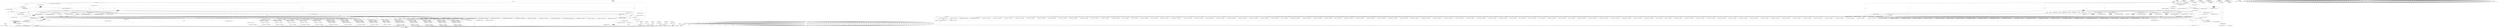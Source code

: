 digraph "&lt;operator&gt;.arrayInitializer" {
vulnerable_224 [label=<(METHOD,NOTREACHED)>];
vulnerable_225 [label=<(BLOCK,&lt;empty&gt;,&lt;empty&gt;)>];
vulnerable_226 [label=<(METHOD_RETURN,ANY)>];
vulnerable_6 [label=<(METHOD,&lt;global&gt;)<SUB>1</SUB>>];
vulnerable_7 [label=<(BLOCK,&lt;empty&gt;,&lt;empty&gt;)<SUB>1</SUB>>];
vulnerable_8 [label=<(METHOD,BindSkiaToInProcessGL)<SUB>1</SUB>>];
vulnerable_9 [label=<(BLOCK,{
  static bool host_StubGL_installed = false;
...,{
  static bool host_StubGL_installed = false;
...)<SUB>1</SUB>>];
vulnerable_10 [label="<(LOCAL,static bool host_StubGL_installed: bool)<SUB>2</SUB>>"];
vulnerable_11 [label=<(&lt;operator&gt;.assignment,host_StubGL_installed = false)<SUB>2</SUB>>];
vulnerable_12 [label=<(IDENTIFIER,host_StubGL_installed,host_StubGL_installed = false)<SUB>2</SUB>>];
vulnerable_13 [label=<(LITERAL,false,host_StubGL_installed = false)<SUB>2</SUB>>];
vulnerable_14 [label=<(CONTROL_STRUCTURE,IF,if (!host_StubGL_installed))<SUB>3</SUB>>];
vulnerable_15 [label=<(&lt;operator&gt;.logicalNot,!host_StubGL_installed)<SUB>3</SUB>>];
vulnerable_16 [label=<(IDENTIFIER,host_StubGL_installed,!host_StubGL_installed)<SUB>3</SUB>>];
vulnerable_17 [label="<(BLOCK,{
    GrGLBinding binding;
    switch (gfx::Get...,{
    GrGLBinding binding;
    switch (gfx::Get...)<SUB>3</SUB>>"];
vulnerable_18 [label="<(LOCAL,GrGLBinding binding: GrGLBinding)<SUB>4</SUB>>"];
vulnerable_19 [label="<(CONTROL_STRUCTURE,SWITCH,switch(gfx::GetGLImplementation()))<SUB>5</SUB>>"];
vulnerable_20 [label="<(gfx.GetGLImplementation,gfx::GetGLImplementation())<SUB>5</SUB>>"];
vulnerable_21 [label="<(&lt;operator&gt;.fieldAccess,gfx::GetGLImplementation)<SUB>5</SUB>>"];
vulnerable_22 [label="<(IDENTIFIER,gfx,gfx::GetGLImplementation())<SUB>5</SUB>>"];
vulnerable_23 [label=<(FIELD_IDENTIFIER,GetGLImplementation,GetGLImplementation)<SUB>5</SUB>>];
vulnerable_24 [label="<(BLOCK,{
      case gfx::kGLImplementationNone:
      ...,{
      case gfx::kGLImplementationNone:
      ...)<SUB>5</SUB>>"];
vulnerable_25 [label=<(JUMP_TARGET,case)<SUB>6</SUB>>];
vulnerable_26 [label="<(&lt;operator&gt;.fieldAccess,gfx::kGLImplementationNone)<SUB>6</SUB>>"];
vulnerable_27 [label="<(IDENTIFIER,gfx,{
      case gfx::kGLImplementationNone:
      ...)<SUB>6</SUB>>"];
vulnerable_28 [label=<(FIELD_IDENTIFIER,kGLImplementationNone,kGLImplementationNone)<SUB>6</SUB>>];
vulnerable_29 [label=<(NOTREACHED,NOTREACHED())<SUB>7</SUB>>];
vulnerable_30 [label=<(RETURN,return;,return;)<SUB>8</SUB>>];
vulnerable_31 [label=<(JUMP_TARGET,case)<SUB>9</SUB>>];
vulnerable_32 [label="<(&lt;operator&gt;.fieldAccess,gfx::kGLImplementationDesktopGL)<SUB>9</SUB>>"];
vulnerable_33 [label="<(IDENTIFIER,gfx,{
      case gfx::kGLImplementationNone:
      ...)<SUB>9</SUB>>"];
vulnerable_34 [label=<(FIELD_IDENTIFIER,kGLImplementationDesktopGL,kGLImplementationDesktopGL)<SUB>9</SUB>>];
vulnerable_35 [label=<(&lt;operator&gt;.assignment,binding = kDesktop_GrGLBinding)<SUB>10</SUB>>];
vulnerable_36 [label=<(IDENTIFIER,binding,binding = kDesktop_GrGLBinding)<SUB>10</SUB>>];
vulnerable_37 [label=<(IDENTIFIER,kDesktop_GrGLBinding,binding = kDesktop_GrGLBinding)<SUB>10</SUB>>];
vulnerable_38 [label=<(CONTROL_STRUCTURE,BREAK,break;)<SUB>11</SUB>>];
vulnerable_39 [label=<(JUMP_TARGET,case)<SUB>12</SUB>>];
vulnerable_40 [label="<(&lt;operator&gt;.fieldAccess,gfx::kGLImplementationOSMesaGL)<SUB>12</SUB>>"];
vulnerable_41 [label="<(IDENTIFIER,gfx,{
      case gfx::kGLImplementationNone:
      ...)<SUB>12</SUB>>"];
vulnerable_42 [label=<(FIELD_IDENTIFIER,kGLImplementationOSMesaGL,kGLImplementationOSMesaGL)<SUB>12</SUB>>];
vulnerable_43 [label=<(&lt;operator&gt;.assignment,binding = kDesktop_GrGLBinding)<SUB>13</SUB>>];
vulnerable_44 [label=<(IDENTIFIER,binding,binding = kDesktop_GrGLBinding)<SUB>13</SUB>>];
vulnerable_45 [label=<(IDENTIFIER,kDesktop_GrGLBinding,binding = kDesktop_GrGLBinding)<SUB>13</SUB>>];
vulnerable_46 [label=<(CONTROL_STRUCTURE,BREAK,break;)<SUB>14</SUB>>];
vulnerable_47 [label=<(JUMP_TARGET,case)<SUB>15</SUB>>];
vulnerable_48 [label="<(&lt;operator&gt;.fieldAccess,gfx::kGLImplementationEGLGLES2)<SUB>15</SUB>>"];
vulnerable_49 [label="<(IDENTIFIER,gfx,{
      case gfx::kGLImplementationNone:
      ...)<SUB>15</SUB>>"];
vulnerable_50 [label=<(FIELD_IDENTIFIER,kGLImplementationEGLGLES2,kGLImplementationEGLGLES2)<SUB>15</SUB>>];
vulnerable_51 [label=<(&lt;operator&gt;.assignment,binding = kES2_GrGLBinding)<SUB>16</SUB>>];
vulnerable_52 [label=<(IDENTIFIER,binding,binding = kES2_GrGLBinding)<SUB>16</SUB>>];
vulnerable_53 [label=<(IDENTIFIER,kES2_GrGLBinding,binding = kES2_GrGLBinding)<SUB>16</SUB>>];
vulnerable_54 [label=<(CONTROL_STRUCTURE,BREAK,break;)<SUB>17</SUB>>];
vulnerable_55 [label=<(JUMP_TARGET,case)<SUB>18</SUB>>];
vulnerable_56 [label="<(&lt;operator&gt;.fieldAccess,gfx::kGLImplementationMockGL)<SUB>18</SUB>>"];
vulnerable_57 [label="<(IDENTIFIER,gfx,{
      case gfx::kGLImplementationNone:
      ...)<SUB>18</SUB>>"];
vulnerable_58 [label=<(FIELD_IDENTIFIER,kGLImplementationMockGL,kGLImplementationMockGL)<SUB>18</SUB>>];
vulnerable_59 [label=<(NOTREACHED,NOTREACHED())<SUB>19</SUB>>];
vulnerable_60 [label=<(RETURN,return;,return;)<SUB>20</SUB>>];
vulnerable_61 [label="<(LOCAL,GrGLInterface host_gl_interface: GrGLInterface)<SUB>23</SUB>>"];
vulnerable_62 [label=<(&lt;operator&gt;.assignment,host_gl_interface = {
      binding,

      kPr...)<SUB>23</SUB>>];
vulnerable_63 [label=<(IDENTIFIER,host_gl_interface,host_gl_interface = {
      binding,

      kPr...)<SUB>23</SUB>>];
vulnerable_64 [label=<(&lt;operator&gt;.arrayInitializer,{
      binding,

      kProbe_GrGLCapability, ...)<SUB>23</SUB>>];
vulnerable_65 [label=<(IDENTIFIER,binding,{
      binding,

      kProbe_GrGLCapability, ...)<SUB>24</SUB>>];
vulnerable_66 [label=<(IDENTIFIER,kProbe_GrGLCapability,{
      binding,

      kProbe_GrGLCapability, ...)<SUB>26</SUB>>];
vulnerable_67 [label=<(IDENTIFIER,kProbe_GrGLCapability,{
      binding,

      kProbe_GrGLCapability, ...)<SUB>27</SUB>>];
vulnerable_68 [label=<(IDENTIFIER,kProbe_GrGLCapability,{
      binding,

      kProbe_GrGLCapability, ...)<SUB>28</SUB>>];
vulnerable_69 [label=<(IDENTIFIER,StubGLActiveTexture,{
      binding,

      kProbe_GrGLCapability, ...)<SUB>30</SUB>>];
vulnerable_70 [label=<(IDENTIFIER,StubGLAttachShader,{
      binding,

      kProbe_GrGLCapability, ...)<SUB>31</SUB>>];
vulnerable_71 [label=<(IDENTIFIER,StubGLBindAttribLocation,{
      binding,

      kProbe_GrGLCapability, ...)<SUB>32</SUB>>];
vulnerable_72 [label=<(IDENTIFIER,StubGLBindBuffer,{
      binding,

      kProbe_GrGLCapability, ...)<SUB>33</SUB>>];
vulnerable_73 [label=<(IDENTIFIER,StubGLBindTexture,{
      binding,

      kProbe_GrGLCapability, ...)<SUB>34</SUB>>];
vulnerable_74 [label=<(IDENTIFIER,StubGLBlendColor,{
      binding,

      kProbe_GrGLCapability, ...)<SUB>35</SUB>>];
vulnerable_75 [label=<(IDENTIFIER,StubGLBlendFunc,{
      binding,

      kProbe_GrGLCapability, ...)<SUB>36</SUB>>];
vulnerable_76 [label=<(IDENTIFIER,StubGLBufferData,{
      binding,

      kProbe_GrGLCapability, ...)<SUB>37</SUB>>];
vulnerable_77 [label=<(IDENTIFIER,StubGLBufferSubData,{
      binding,

      kProbe_GrGLCapability, ...)<SUB>38</SUB>>];
vulnerable_78 [label=<(IDENTIFIER,StubGLClear,{
      binding,

      kProbe_GrGLCapability, ...)<SUB>39</SUB>>];
vulnerable_79 [label=<(IDENTIFIER,StubGLClearColor,{
      binding,

      kProbe_GrGLCapability, ...)<SUB>40</SUB>>];
vulnerable_80 [label=<(IDENTIFIER,StubGLClearStencil,{
      binding,

      kProbe_GrGLCapability, ...)<SUB>41</SUB>>];
vulnerable_81 [label=<(IDENTIFIER,NULL,{
      binding,

      kProbe_GrGLCapability, ...)<SUB>42</SUB>>];
vulnerable_82 [label=<(IDENTIFIER,NULL,{
      binding,

      kProbe_GrGLCapability, ...)<SUB>43</SUB>>];
vulnerable_83 [label=<(IDENTIFIER,StubGLColorMask,{
      binding,

      kProbe_GrGLCapability, ...)<SUB>44</SUB>>];
vulnerable_84 [label=<(IDENTIFIER,NULL,{
      binding,

      kProbe_GrGLCapability, ...)<SUB>45</SUB>>];
vulnerable_85 [label=<(IDENTIFIER,StubGLCompileShader,{
      binding,

      kProbe_GrGLCapability, ...)<SUB>46</SUB>>];
vulnerable_86 [label=<(IDENTIFIER,StubGLCompressedTexImage2D,{
      binding,

      kProbe_GrGLCapability, ...)<SUB>47</SUB>>];
vulnerable_87 [label=<(IDENTIFIER,StubGLCreateProgram,{
      binding,

      kProbe_GrGLCapability, ...)<SUB>48</SUB>>];
vulnerable_88 [label=<(IDENTIFIER,StubGLCreateShader,{
      binding,

      kProbe_GrGLCapability, ...)<SUB>49</SUB>>];
vulnerable_89 [label=<(IDENTIFIER,StubGLCullFace,{
      binding,

      kProbe_GrGLCapability, ...)<SUB>50</SUB>>];
vulnerable_90 [label=<(IDENTIFIER,StubGLDeleteBuffers,{
      binding,

      kProbe_GrGLCapability, ...)<SUB>51</SUB>>];
vulnerable_91 [label=<(IDENTIFIER,StubGLDeleteProgram,{
      binding,

      kProbe_GrGLCapability, ...)<SUB>52</SUB>>];
vulnerable_92 [label=<(IDENTIFIER,StubGLDeleteShader,{
      binding,

      kProbe_GrGLCapability, ...)<SUB>53</SUB>>];
vulnerable_93 [label=<(IDENTIFIER,StubGLDeleteTextures,{
      binding,

      kProbe_GrGLCapability, ...)<SUB>54</SUB>>];
vulnerable_94 [label=<(IDENTIFIER,StubGLDepthMask,{
      binding,

      kProbe_GrGLCapability, ...)<SUB>55</SUB>>];
vulnerable_95 [label=<(IDENTIFIER,StubGLDisable,{
      binding,

      kProbe_GrGLCapability, ...)<SUB>56</SUB>>];
vulnerable_96 [label=<(IDENTIFIER,NULL,{
      binding,

      kProbe_GrGLCapability, ...)<SUB>57</SUB>>];
vulnerable_97 [label=<(IDENTIFIER,StubGLDisableVertexAttribArray,{
      binding,

      kProbe_GrGLCapability, ...)<SUB>58</SUB>>];
vulnerable_98 [label=<(IDENTIFIER,StubGLDrawArrays,{
      binding,

      kProbe_GrGLCapability, ...)<SUB>59</SUB>>];
vulnerable_99 [label=<(IDENTIFIER,StubGLDrawElements,{
      binding,

      kProbe_GrGLCapability, ...)<SUB>60</SUB>>];
vulnerable_100 [label=<(IDENTIFIER,StubGLEnable,{
      binding,

      kProbe_GrGLCapability, ...)<SUB>61</SUB>>];
vulnerable_101 [label=<(IDENTIFIER,NULL,{
      binding,

      kProbe_GrGLCapability, ...)<SUB>62</SUB>>];
vulnerable_102 [label=<(IDENTIFIER,StubGLEnableVertexAttribArray,{
      binding,

      kProbe_GrGLCapability, ...)<SUB>63</SUB>>];
vulnerable_103 [label=<(IDENTIFIER,StubGLFrontFace,{
      binding,

      kProbe_GrGLCapability, ...)<SUB>64</SUB>>];
vulnerable_104 [label=<(IDENTIFIER,StubGLGenBuffers,{
      binding,

      kProbe_GrGLCapability, ...)<SUB>65</SUB>>];
vulnerable_105 [label=<(IDENTIFIER,StubGLGenTextures,{
      binding,

      kProbe_GrGLCapability, ...)<SUB>66</SUB>>];
vulnerable_106 [label=<(IDENTIFIER,StubGLGetBufferParameteriv,{
      binding,

      kProbe_GrGLCapability, ...)<SUB>67</SUB>>];
vulnerable_107 [label=<(IDENTIFIER,StubGLGetError,{
      binding,

      kProbe_GrGLCapability, ...)<SUB>68</SUB>>];
vulnerable_108 [label=<(IDENTIFIER,StubGLGetIntegerv,{
      binding,

      kProbe_GrGLCapability, ...)<SUB>69</SUB>>];
vulnerable_109 [label=<(IDENTIFIER,StubGLGetProgramInfoLog,{
      binding,

      kProbe_GrGLCapability, ...)<SUB>70</SUB>>];
vulnerable_110 [label=<(IDENTIFIER,StubGLGetProgramiv,{
      binding,

      kProbe_GrGLCapability, ...)<SUB>71</SUB>>];
vulnerable_111 [label=<(IDENTIFIER,StubGLGetShaderInfoLog,{
      binding,

      kProbe_GrGLCapability, ...)<SUB>72</SUB>>];
vulnerable_112 [label=<(IDENTIFIER,StubGLGetShaderiv,{
      binding,

      kProbe_GrGLCapability, ...)<SUB>73</SUB>>];
vulnerable_113 [label=<(IDENTIFIER,StubGLGetString,{
      binding,

      kProbe_GrGLCapability, ...)<SUB>74</SUB>>];
vulnerable_114 [label=<(IDENTIFIER,StubGLGetUniformLocation,{
      binding,

      kProbe_GrGLCapability, ...)<SUB>75</SUB>>];
vulnerable_115 [label=<(IDENTIFIER,StubGLLineWidth,{
      binding,

      kProbe_GrGLCapability, ...)<SUB>76</SUB>>];
vulnerable_116 [label=<(IDENTIFIER,StubGLLinkProgram,{
      binding,

      kProbe_GrGLCapability, ...)<SUB>77</SUB>>];
vulnerable_117 [label=<(IDENTIFIER,NULL,{
      binding,

      kProbe_GrGLCapability, ...)<SUB>78</SUB>>];
vulnerable_118 [label=<(IDENTIFIER,NULL,{
      binding,

      kProbe_GrGLCapability, ...)<SUB>79</SUB>>];
vulnerable_119 [label=<(IDENTIFIER,StubGLPixelStorei,{
      binding,

      kProbe_GrGLCapability, ...)<SUB>80</SUB>>];
vulnerable_120 [label=<(IDENTIFIER,NULL,{
      binding,

      kProbe_GrGLCapability, ...)<SUB>81</SUB>>];
vulnerable_121 [label=<(IDENTIFIER,StubGLReadPixels,{
      binding,

      kProbe_GrGLCapability, ...)<SUB>82</SUB>>];
vulnerable_122 [label=<(IDENTIFIER,StubGLScissor,{
      binding,

      kProbe_GrGLCapability, ...)<SUB>83</SUB>>];
vulnerable_123 [label=<(IDENTIFIER,NULL,{
      binding,

      kProbe_GrGLCapability, ...)<SUB>84</SUB>>];
vulnerable_124 [label=<(IDENTIFIER,StubGLShaderSource,{
      binding,

      kProbe_GrGLCapability, ...)<SUB>85</SUB>>];
vulnerable_125 [label=<(IDENTIFIER,StubGLStencilFunc,{
      binding,

      kProbe_GrGLCapability, ...)<SUB>86</SUB>>];
vulnerable_126 [label=<(IDENTIFIER,StubGLStencilFuncSeparate,{
      binding,

      kProbe_GrGLCapability, ...)<SUB>87</SUB>>];
vulnerable_127 [label=<(IDENTIFIER,StubGLStencilMask,{
      binding,

      kProbe_GrGLCapability, ...)<SUB>88</SUB>>];
vulnerable_128 [label=<(IDENTIFIER,StubGLStencilMaskSeparate,{
      binding,

      kProbe_GrGLCapability, ...)<SUB>89</SUB>>];
vulnerable_129 [label=<(IDENTIFIER,StubGLStencilOp,{
      binding,

      kProbe_GrGLCapability, ...)<SUB>90</SUB>>];
vulnerable_130 [label=<(IDENTIFIER,StubGLStencilOpSeparate,{
      binding,

      kProbe_GrGLCapability, ...)<SUB>91</SUB>>];
vulnerable_131 [label=<(IDENTIFIER,NULL,{
      binding,

      kProbe_GrGLCapability, ...)<SUB>92</SUB>>];
vulnerable_132 [label=<(IDENTIFIER,NULL,{
      binding,

      kProbe_GrGLCapability, ...)<SUB>93</SUB>>];
vulnerable_133 [label=<(IDENTIFIER,StubGLTexImage2D,{
      binding,

      kProbe_GrGLCapability, ...)<SUB>94</SUB>>];
vulnerable_134 [label=<(IDENTIFIER,StubGLTexParameteri,{
      binding,

      kProbe_GrGLCapability, ...)<SUB>95</SUB>>];
vulnerable_135 [label=<(IDENTIFIER,StubGLTexSubImage2D,{
      binding,

      kProbe_GrGLCapability, ...)<SUB>96</SUB>>];
vulnerable_136 [label=<(IDENTIFIER,StubGLUniform1f,{
      binding,

      kProbe_GrGLCapability, ...)<SUB>97</SUB>>];
vulnerable_137 [label=<(IDENTIFIER,StubGLUniform1i,{
      binding,

      kProbe_GrGLCapability, ...)<SUB>98</SUB>>];
vulnerable_138 [label=<(IDENTIFIER,StubGLUniform1fv,{
      binding,

      kProbe_GrGLCapability, ...)<SUB>99</SUB>>];
vulnerable_139 [label=<(IDENTIFIER,StubGLUniform1iv,{
      binding,

      kProbe_GrGLCapability, ...)<SUB>100</SUB>>];
vulnerable_140 [label=<(IDENTIFIER,StubGLUniform2f,{
      binding,

      kProbe_GrGLCapability, ...)<SUB>101</SUB>>];
vulnerable_141 [label=<(IDENTIFIER,StubGLUniform2i,{
      binding,

      kProbe_GrGLCapability, ...)<SUB>102</SUB>>];
vulnerable_142 [label=<(IDENTIFIER,StubGLUniform2fv,{
      binding,

      kProbe_GrGLCapability, ...)<SUB>103</SUB>>];
vulnerable_143 [label=<(IDENTIFIER,StubGLUniform2iv,{
      binding,

      kProbe_GrGLCapability, ...)<SUB>104</SUB>>];
vulnerable_144 [label=<(IDENTIFIER,StubGLUniform3f,{
      binding,

      kProbe_GrGLCapability, ...)<SUB>105</SUB>>];
vulnerable_145 [label=<(IDENTIFIER,StubGLUniform3i,{
      binding,

      kProbe_GrGLCapability, ...)<SUB>106</SUB>>];
vulnerable_146 [label=<(IDENTIFIER,StubGLUniform3fv,{
      binding,

      kProbe_GrGLCapability, ...)<SUB>107</SUB>>];
vulnerable_147 [label=<(IDENTIFIER,StubGLUniform3iv,{
      binding,

      kProbe_GrGLCapability, ...)<SUB>108</SUB>>];
vulnerable_148 [label=<(IDENTIFIER,StubGLUniform4f,{
      binding,

      kProbe_GrGLCapability, ...)<SUB>109</SUB>>];
vulnerable_149 [label=<(IDENTIFIER,StubGLUniform4i,{
      binding,

      kProbe_GrGLCapability, ...)<SUB>110</SUB>>];
vulnerable_150 [label=<(IDENTIFIER,StubGLUniform4fv,{
      binding,

      kProbe_GrGLCapability, ...)<SUB>111</SUB>>];
vulnerable_151 [label=<(IDENTIFIER,StubGLUniform4iv,{
      binding,

      kProbe_GrGLCapability, ...)<SUB>112</SUB>>];
vulnerable_152 [label=<(IDENTIFIER,StubGLUniformMatrix2fv,{
      binding,

      kProbe_GrGLCapability, ...)<SUB>113</SUB>>];
vulnerable_153 [label=<(IDENTIFIER,StubGLUniformMatrix3fv,{
      binding,

      kProbe_GrGLCapability, ...)<SUB>114</SUB>>];
vulnerable_154 [label=<(IDENTIFIER,StubGLUniformMatrix4fv,{
      binding,

      kProbe_GrGLCapability, ...)<SUB>115</SUB>>];
vulnerable_155 [label=<(IDENTIFIER,StubGLUseProgram,{
      binding,

      kProbe_GrGLCapability, ...)<SUB>116</SUB>>];
vulnerable_156 [label=<(IDENTIFIER,StubGLVertexAttrib4fv,{
      binding,

      kProbe_GrGLCapability, ...)<SUB>117</SUB>>];
vulnerable_157 [label=<(IDENTIFIER,StubGLVertexAttribPointer,{
      binding,

      kProbe_GrGLCapability, ...)<SUB>118</SUB>>];
vulnerable_158 [label=<(IDENTIFIER,NULL,{
      binding,

      kProbe_GrGLCapability, ...)<SUB>119</SUB>>];
vulnerable_159 [label=<(IDENTIFIER,StubGLViewport,{
      binding,

      kProbe_GrGLCapability, ...)<SUB>120</SUB>>];
vulnerable_160 [label=<(IDENTIFIER,StubGLBindFramebuffer,{
      binding,

      kProbe_GrGLCapability, ...)<SUB>121</SUB>>];
vulnerable_161 [label=<(IDENTIFIER,StubGLBindRenderbuffer,{
      binding,

      kProbe_GrGLCapability, ...)<SUB>122</SUB>>];
vulnerable_162 [label=<(IDENTIFIER,StubGLCheckFramebufferStatus,{
      binding,

      kProbe_GrGLCapability, ...)<SUB>123</SUB>>];
vulnerable_163 [label=<(IDENTIFIER,StubGLDeleteFramebuffers,{
      binding,

      kProbe_GrGLCapability, ...)<SUB>124</SUB>>];
vulnerable_164 [label=<(IDENTIFIER,StubGLDeleteRenderbuffers,{
      binding,

      kProbe_GrGLCapability, ...)<SUB>125</SUB>>];
vulnerable_165 [label=<(IDENTIFIER,StubGLFramebufferRenderbuffer,{
      binding,

      kProbe_GrGLCapability, ...)<SUB>126</SUB>>];
vulnerable_166 [label=<(IDENTIFIER,StubGLFramebufferTexture2D,{
      binding,

      kProbe_GrGLCapability, ...)<SUB>127</SUB>>];
vulnerable_167 [label=<(IDENTIFIER,StubGLGenFramebuffers,{
      binding,

      kProbe_GrGLCapability, ...)<SUB>128</SUB>>];
vulnerable_168 [label=<(IDENTIFIER,StubGLGenRenderbuffers,{
      binding,

      kProbe_GrGLCapability, ...)<SUB>129</SUB>>];
vulnerable_169 [label=<(IDENTIFIER,StubGLRenderBufferStorage,{
      binding,

      kProbe_GrGLCapability, ...)<SUB>130</SUB>>];
vulnerable_170 [label=<(IDENTIFIER,StubGLRenderbufferStorageMultisample,{
      binding,

      kProbe_GrGLCapability, ...)<SUB>131</SUB>>];
vulnerable_171 [label=<(IDENTIFIER,StubGLBlitFramebuffer,{
      binding,

      kProbe_GrGLCapability, ...)<SUB>132</SUB>>];
vulnerable_172 [label=<(IDENTIFIER,NULL,{
      binding,

      kProbe_GrGLCapability, ...)<SUB>133</SUB>>];
vulnerable_173 [label=<(IDENTIFIER,StubGLMapBuffer,{
      binding,

      kProbe_GrGLCapability, ...)<SUB>134</SUB>>];
vulnerable_174 [label=<(IDENTIFIER,StubGLUnmapBuffer,{
      binding,

      kProbe_GrGLCapability, ...)<SUB>135</SUB>>];
vulnerable_175 [label=<(IDENTIFIER,NULL,{
      binding,

      kProbe_GrGLCapability, ...)<SUB>136</SUB>>];
vulnerable_176 [label="<(&lt;operator&gt;.fieldAccess,GrGLInterface::kStaticInitEndGuard)<SUB>137</SUB>>"];
vulnerable_177 [label=<(IDENTIFIER,GrGLInterface,{
      binding,

      kProbe_GrGLCapability, ...)<SUB>137</SUB>>];
vulnerable_178 [label=<(FIELD_IDENTIFIER,kStaticInitEndGuard,kStaticInitEndGuard)<SUB>137</SUB>>];
vulnerable_179 [label=<(GrGLSetGLInterface,GrGLSetGLInterface(&amp;host_gl_interface))<SUB>139</SUB>>];
vulnerable_180 [label=<(&lt;operator&gt;.addressOf,&amp;host_gl_interface)<SUB>139</SUB>>];
vulnerable_181 [label=<(IDENTIFIER,host_gl_interface,GrGLSetGLInterface(&amp;host_gl_interface))<SUB>139</SUB>>];
vulnerable_182 [label=<(&lt;operator&gt;.assignment,host_StubGL_installed = true)<SUB>140</SUB>>];
vulnerable_183 [label=<(IDENTIFIER,host_StubGL_installed,host_StubGL_installed = true)<SUB>140</SUB>>];
vulnerable_184 [label=<(LITERAL,true,host_StubGL_installed = true)<SUB>140</SUB>>];
vulnerable_185 [label=<(METHOD_RETURN,void)<SUB>1</SUB>>];
vulnerable_187 [label=<(METHOD_RETURN,ANY)<SUB>1</SUB>>];
vulnerable_211 [label=<(METHOD,&lt;operator&gt;.logicalNot)>];
vulnerable_212 [label=<(PARAM,p1)>];
vulnerable_213 [label=<(BLOCK,&lt;empty&gt;,&lt;empty&gt;)>];
vulnerable_214 [label=<(METHOD_RETURN,ANY)>];
vulnerable_346 [label=<(METHOD,&lt;operator&gt;.addressOf)>];
vulnerable_347 [label=<(PARAM,p1)>];
vulnerable_348 [label=<(BLOCK,&lt;empty&gt;,&lt;empty&gt;)>];
vulnerable_349 [label=<(METHOD_RETURN,ANY)>];
vulnerable_342 [label=<(METHOD,GrGLSetGLInterface)>];
vulnerable_343 [label=<(PARAM,p1)>];
vulnerable_344 [label=<(BLOCK,&lt;empty&gt;,&lt;empty&gt;)>];
vulnerable_345 [label=<(METHOD_RETURN,ANY)>];
vulnerable_219 [label=<(METHOD,&lt;operator&gt;.fieldAccess)>];
vulnerable_220 [label=<(PARAM,p1)>];
vulnerable_221 [label=<(PARAM,p2)>];
vulnerable_222 [label=<(BLOCK,&lt;empty&gt;,&lt;empty&gt;)>];
vulnerable_223 [label=<(METHOD_RETURN,ANY)>];
vulnerable_215 [label=<(METHOD,gfx.GetGLImplementation)>];
vulnerable_216 [label=<(PARAM,p1)>];
vulnerable_217 [label=<(BLOCK,&lt;empty&gt;,&lt;empty&gt;)>];
vulnerable_218 [label=<(METHOD_RETURN,ANY)>];
vulnerable_206 [label=<(METHOD,&lt;operator&gt;.assignment)>];
vulnerable_207 [label=<(PARAM,p1)>];
vulnerable_208 [label=<(PARAM,p2)>];
vulnerable_209 [label=<(BLOCK,&lt;empty&gt;,&lt;empty&gt;)>];
vulnerable_210 [label=<(METHOD_RETURN,ANY)>];
vulnerable_200 [label=<(METHOD,&lt;global&gt;)<SUB>1</SUB>>];
vulnerable_201 [label=<(BLOCK,&lt;empty&gt;,&lt;empty&gt;)>];
vulnerable_202 [label=<(METHOD_RETURN,ANY)>];
vulnerable_227 [label=<(METHOD,&lt;operator&gt;.arrayInitializer)>];
vulnerable_228 [label=<(PARAM,p1)>];
vulnerable_229 [label=<(PARAM,p2)>];
vulnerable_230 [label=<(PARAM,p3)>];
vulnerable_231 [label=<(PARAM,p4)>];
vulnerable_232 [label=<(PARAM,p5)>];
vulnerable_233 [label=<(PARAM,p6)>];
vulnerable_234 [label=<(PARAM,p7)>];
vulnerable_235 [label=<(PARAM,p8)>];
vulnerable_236 [label=<(PARAM,p9)>];
vulnerable_237 [label=<(PARAM,p10)>];
vulnerable_238 [label=<(PARAM,p11)>];
vulnerable_239 [label=<(PARAM,p12)>];
vulnerable_240 [label=<(PARAM,p13)>];
vulnerable_241 [label=<(PARAM,p14)>];
vulnerable_242 [label=<(PARAM,p15)>];
vulnerable_243 [label=<(PARAM,p16)>];
vulnerable_244 [label=<(PARAM,p17)>];
vulnerable_245 [label=<(PARAM,p18)>];
vulnerable_246 [label=<(PARAM,p19)>];
vulnerable_247 [label=<(PARAM,p20)>];
vulnerable_248 [label=<(PARAM,p21)>];
vulnerable_249 [label=<(PARAM,p22)>];
vulnerable_250 [label=<(PARAM,p23)>];
vulnerable_251 [label=<(PARAM,p24)>];
vulnerable_252 [label=<(PARAM,p25)>];
vulnerable_253 [label=<(PARAM,p26)>];
vulnerable_254 [label=<(PARAM,p27)>];
vulnerable_255 [label=<(PARAM,p28)>];
vulnerable_256 [label=<(PARAM,p29)>];
vulnerable_257 [label=<(PARAM,p30)>];
vulnerable_258 [label=<(PARAM,p31)>];
vulnerable_259 [label=<(PARAM,p32)>];
vulnerable_260 [label=<(PARAM,p33)>];
vulnerable_261 [label=<(PARAM,p34)>];
vulnerable_262 [label=<(PARAM,p35)>];
vulnerable_263 [label=<(PARAM,p36)>];
vulnerable_264 [label=<(PARAM,p37)>];
vulnerable_265 [label=<(PARAM,p38)>];
vulnerable_266 [label=<(PARAM,p39)>];
vulnerable_267 [label=<(PARAM,p40)>];
vulnerable_268 [label=<(PARAM,p41)>];
vulnerable_269 [label=<(PARAM,p42)>];
vulnerable_270 [label=<(PARAM,p43)>];
vulnerable_271 [label=<(PARAM,p44)>];
vulnerable_272 [label=<(PARAM,p45)>];
vulnerable_273 [label=<(PARAM,p46)>];
vulnerable_274 [label=<(PARAM,p47)>];
vulnerable_275 [label=<(PARAM,p48)>];
vulnerable_276 [label=<(PARAM,p49)>];
vulnerable_277 [label=<(PARAM,p50)>];
vulnerable_278 [label=<(PARAM,p51)>];
vulnerable_279 [label=<(PARAM,p52)>];
vulnerable_280 [label=<(PARAM,p53)>];
vulnerable_281 [label=<(PARAM,p54)>];
vulnerable_282 [label=<(PARAM,p55)>];
vulnerable_283 [label=<(PARAM,p56)>];
vulnerable_284 [label=<(PARAM,p57)>];
vulnerable_285 [label=<(PARAM,p58)>];
vulnerable_286 [label=<(PARAM,p59)>];
vulnerable_287 [label=<(PARAM,p60)>];
vulnerable_288 [label=<(PARAM,p61)>];
vulnerable_289 [label=<(PARAM,p62)>];
vulnerable_290 [label=<(PARAM,p63)>];
vulnerable_291 [label=<(PARAM,p64)>];
vulnerable_292 [label=<(PARAM,p65)>];
vulnerable_293 [label=<(PARAM,p66)>];
vulnerable_294 [label=<(PARAM,p67)>];
vulnerable_295 [label=<(PARAM,p68)>];
vulnerable_296 [label=<(PARAM,p69)>];
vulnerable_297 [label=<(PARAM,p70)>];
vulnerable_298 [label=<(PARAM,p71)>];
vulnerable_299 [label=<(PARAM,p72)>];
vulnerable_300 [label=<(PARAM,p73)>];
vulnerable_301 [label=<(PARAM,p74)>];
vulnerable_302 [label=<(PARAM,p75)>];
vulnerable_303 [label=<(PARAM,p76)>];
vulnerable_304 [label=<(PARAM,p77)>];
vulnerable_305 [label=<(PARAM,p78)>];
vulnerable_306 [label=<(PARAM,p79)>];
vulnerable_307 [label=<(PARAM,p80)>];
vulnerable_308 [label=<(PARAM,p81)>];
vulnerable_309 [label=<(PARAM,p82)>];
vulnerable_310 [label=<(PARAM,p83)>];
vulnerable_311 [label=<(PARAM,p84)>];
vulnerable_312 [label=<(PARAM,p85)>];
vulnerable_313 [label=<(PARAM,p86)>];
vulnerable_314 [label=<(PARAM,p87)>];
vulnerable_315 [label=<(PARAM,p88)>];
vulnerable_316 [label=<(PARAM,p89)>];
vulnerable_317 [label=<(PARAM,p90)>];
vulnerable_318 [label=<(PARAM,p91)>];
vulnerable_319 [label=<(PARAM,p92)>];
vulnerable_320 [label=<(PARAM,p93)>];
vulnerable_321 [label=<(PARAM,p94)>];
vulnerable_322 [label=<(PARAM,p95)>];
vulnerable_323 [label=<(PARAM,p96)>];
vulnerable_324 [label=<(PARAM,p97)>];
vulnerable_325 [label=<(PARAM,p98)>];
vulnerable_326 [label=<(PARAM,p99)>];
vulnerable_327 [label=<(PARAM,p100)>];
vulnerable_328 [label=<(PARAM,p101)>];
vulnerable_329 [label=<(PARAM,p102)>];
vulnerable_330 [label=<(PARAM,p103)>];
vulnerable_331 [label=<(PARAM,p104)>];
vulnerable_332 [label=<(PARAM,p105)>];
vulnerable_333 [label=<(PARAM,p106)>];
vulnerable_334 [label=<(PARAM,p107)>];
vulnerable_335 [label=<(PARAM,p108)>];
vulnerable_336 [label=<(PARAM,p109)>];
vulnerable_337 [label=<(PARAM,p110)>];
vulnerable_338 [label=<(PARAM,p111)>];
vulnerable_339 [label=<(PARAM,p112)>];
vulnerable_340 [label=<(BLOCK,&lt;empty&gt;,&lt;empty&gt;)>];
vulnerable_341 [label=<(METHOD_RETURN,ANY)>];
fixed_227 [label=<(METHOD,NOTREACHED)>];
fixed_228 [label=<(BLOCK,&lt;empty&gt;,&lt;empty&gt;)>];
fixed_229 [label=<(METHOD_RETURN,ANY)>];
fixed_6 [label=<(METHOD,&lt;global&gt;)<SUB>1</SUB>>];
fixed_7 [label=<(BLOCK,&lt;empty&gt;,&lt;empty&gt;)<SUB>1</SUB>>];
fixed_8 [label=<(METHOD,BindSkiaToInProcessGL)<SUB>1</SUB>>];
fixed_9 [label=<(BLOCK,{
  static bool host_StubGL_installed = false;
...,{
  static bool host_StubGL_installed = false;
...)<SUB>1</SUB>>];
fixed_10 [label="<(LOCAL,static bool host_StubGL_installed: bool)<SUB>2</SUB>>"];
fixed_11 [label=<(&lt;operator&gt;.assignment,host_StubGL_installed = false)<SUB>2</SUB>>];
fixed_12 [label=<(IDENTIFIER,host_StubGL_installed,host_StubGL_installed = false)<SUB>2</SUB>>];
fixed_13 [label=<(LITERAL,false,host_StubGL_installed = false)<SUB>2</SUB>>];
fixed_14 [label=<(CONTROL_STRUCTURE,IF,if (!host_StubGL_installed))<SUB>3</SUB>>];
fixed_15 [label=<(&lt;operator&gt;.logicalNot,!host_StubGL_installed)<SUB>3</SUB>>];
fixed_16 [label=<(IDENTIFIER,host_StubGL_installed,!host_StubGL_installed)<SUB>3</SUB>>];
fixed_17 [label="<(BLOCK,{
    GrGLBinding binding;
    switch (gfx::Get...,{
    GrGLBinding binding;
    switch (gfx::Get...)<SUB>3</SUB>>"];
fixed_18 [label="<(LOCAL,GrGLBinding binding: GrGLBinding)<SUB>4</SUB>>"];
fixed_19 [label="<(CONTROL_STRUCTURE,SWITCH,switch(gfx::GetGLImplementation()))<SUB>5</SUB>>"];
fixed_20 [label="<(gfx.GetGLImplementation,gfx::GetGLImplementation())<SUB>5</SUB>>"];
fixed_21 [label="<(&lt;operator&gt;.fieldAccess,gfx::GetGLImplementation)<SUB>5</SUB>>"];
fixed_22 [label="<(IDENTIFIER,gfx,gfx::GetGLImplementation())<SUB>5</SUB>>"];
fixed_23 [label=<(FIELD_IDENTIFIER,GetGLImplementation,GetGLImplementation)<SUB>5</SUB>>];
fixed_24 [label="<(BLOCK,{
      case gfx::kGLImplementationNone:
      ...,{
      case gfx::kGLImplementationNone:
      ...)<SUB>5</SUB>>"];
fixed_25 [label=<(JUMP_TARGET,case)<SUB>6</SUB>>];
fixed_26 [label="<(&lt;operator&gt;.fieldAccess,gfx::kGLImplementationNone)<SUB>6</SUB>>"];
fixed_27 [label="<(IDENTIFIER,gfx,{
      case gfx::kGLImplementationNone:
      ...)<SUB>6</SUB>>"];
fixed_28 [label=<(FIELD_IDENTIFIER,kGLImplementationNone,kGLImplementationNone)<SUB>6</SUB>>];
fixed_29 [label=<(NOTREACHED,NOTREACHED())<SUB>7</SUB>>];
fixed_30 [label=<(RETURN,return;,return;)<SUB>8</SUB>>];
fixed_31 [label=<(JUMP_TARGET,case)<SUB>9</SUB>>];
fixed_32 [label="<(&lt;operator&gt;.fieldAccess,gfx::kGLImplementationDesktopGL)<SUB>9</SUB>>"];
fixed_33 [label="<(IDENTIFIER,gfx,{
      case gfx::kGLImplementationNone:
      ...)<SUB>9</SUB>>"];
fixed_34 [label=<(FIELD_IDENTIFIER,kGLImplementationDesktopGL,kGLImplementationDesktopGL)<SUB>9</SUB>>];
fixed_35 [label=<(&lt;operator&gt;.assignment,binding = kDesktop_GrGLBinding)<SUB>10</SUB>>];
fixed_36 [label=<(IDENTIFIER,binding,binding = kDesktop_GrGLBinding)<SUB>10</SUB>>];
fixed_37 [label=<(IDENTIFIER,kDesktop_GrGLBinding,binding = kDesktop_GrGLBinding)<SUB>10</SUB>>];
fixed_38 [label=<(CONTROL_STRUCTURE,BREAK,break;)<SUB>11</SUB>>];
fixed_39 [label=<(JUMP_TARGET,case)<SUB>12</SUB>>];
fixed_40 [label="<(&lt;operator&gt;.fieldAccess,gfx::kGLImplementationOSMesaGL)<SUB>12</SUB>>"];
fixed_41 [label="<(IDENTIFIER,gfx,{
      case gfx::kGLImplementationNone:
      ...)<SUB>12</SUB>>"];
fixed_42 [label=<(FIELD_IDENTIFIER,kGLImplementationOSMesaGL,kGLImplementationOSMesaGL)<SUB>12</SUB>>];
fixed_43 [label=<(&lt;operator&gt;.assignment,binding = kDesktop_GrGLBinding)<SUB>13</SUB>>];
fixed_44 [label=<(IDENTIFIER,binding,binding = kDesktop_GrGLBinding)<SUB>13</SUB>>];
fixed_45 [label=<(IDENTIFIER,kDesktop_GrGLBinding,binding = kDesktop_GrGLBinding)<SUB>13</SUB>>];
fixed_46 [label=<(CONTROL_STRUCTURE,BREAK,break;)<SUB>14</SUB>>];
fixed_47 [label=<(JUMP_TARGET,case)<SUB>15</SUB>>];
fixed_48 [label="<(&lt;operator&gt;.fieldAccess,gfx::kGLImplementationEGLGLES2)<SUB>15</SUB>>"];
fixed_49 [label="<(IDENTIFIER,gfx,{
      case gfx::kGLImplementationNone:
      ...)<SUB>15</SUB>>"];
fixed_50 [label=<(FIELD_IDENTIFIER,kGLImplementationEGLGLES2,kGLImplementationEGLGLES2)<SUB>15</SUB>>];
fixed_51 [label=<(&lt;operator&gt;.assignment,binding = kES2_GrGLBinding)<SUB>16</SUB>>];
fixed_52 [label=<(IDENTIFIER,binding,binding = kES2_GrGLBinding)<SUB>16</SUB>>];
fixed_53 [label=<(IDENTIFIER,kES2_GrGLBinding,binding = kES2_GrGLBinding)<SUB>16</SUB>>];
fixed_54 [label=<(CONTROL_STRUCTURE,BREAK,break;)<SUB>17</SUB>>];
fixed_55 [label=<(JUMP_TARGET,case)<SUB>18</SUB>>];
fixed_56 [label="<(&lt;operator&gt;.fieldAccess,gfx::kGLImplementationMockGL)<SUB>18</SUB>>"];
fixed_57 [label="<(IDENTIFIER,gfx,{
      case gfx::kGLImplementationNone:
      ...)<SUB>18</SUB>>"];
fixed_58 [label=<(FIELD_IDENTIFIER,kGLImplementationMockGL,kGLImplementationMockGL)<SUB>18</SUB>>];
fixed_59 [label=<(NOTREACHED,NOTREACHED())<SUB>19</SUB>>];
fixed_60 [label=<(RETURN,return;,return;)<SUB>20</SUB>>];
fixed_61 [label=<(JUMP_TARGET,default)<SUB>21</SUB>>];
fixed_62 [label=<(NOTREACHED,NOTREACHED())<SUB>22</SUB>>];
fixed_63 [label=<(RETURN,return;,return;)<SUB>23</SUB>>];
fixed_64 [label="<(LOCAL,GrGLInterface host_gl_interface: GrGLInterface)<SUB>26</SUB>>"];
fixed_65 [label=<(&lt;operator&gt;.assignment,host_gl_interface = {
      binding,

      kPr...)<SUB>26</SUB>>];
fixed_66 [label=<(IDENTIFIER,host_gl_interface,host_gl_interface = {
      binding,

      kPr...)<SUB>26</SUB>>];
fixed_67 [label=<(&lt;operator&gt;.arrayInitializer,{
      binding,

      kProbe_GrGLCapability, ...)<SUB>26</SUB>>];
fixed_68 [label=<(IDENTIFIER,binding,{
      binding,

      kProbe_GrGLCapability, ...)<SUB>27</SUB>>];
fixed_69 [label=<(IDENTIFIER,kProbe_GrGLCapability,{
      binding,

      kProbe_GrGLCapability, ...)<SUB>29</SUB>>];
fixed_70 [label=<(IDENTIFIER,kProbe_GrGLCapability,{
      binding,

      kProbe_GrGLCapability, ...)<SUB>30</SUB>>];
fixed_71 [label=<(IDENTIFIER,kProbe_GrGLCapability,{
      binding,

      kProbe_GrGLCapability, ...)<SUB>31</SUB>>];
fixed_72 [label=<(IDENTIFIER,StubGLActiveTexture,{
      binding,

      kProbe_GrGLCapability, ...)<SUB>33</SUB>>];
fixed_73 [label=<(IDENTIFIER,StubGLAttachShader,{
      binding,

      kProbe_GrGLCapability, ...)<SUB>34</SUB>>];
fixed_74 [label=<(IDENTIFIER,StubGLBindAttribLocation,{
      binding,

      kProbe_GrGLCapability, ...)<SUB>35</SUB>>];
fixed_75 [label=<(IDENTIFIER,StubGLBindBuffer,{
      binding,

      kProbe_GrGLCapability, ...)<SUB>36</SUB>>];
fixed_76 [label=<(IDENTIFIER,StubGLBindTexture,{
      binding,

      kProbe_GrGLCapability, ...)<SUB>37</SUB>>];
fixed_77 [label=<(IDENTIFIER,StubGLBlendColor,{
      binding,

      kProbe_GrGLCapability, ...)<SUB>38</SUB>>];
fixed_78 [label=<(IDENTIFIER,StubGLBlendFunc,{
      binding,

      kProbe_GrGLCapability, ...)<SUB>39</SUB>>];
fixed_79 [label=<(IDENTIFIER,StubGLBufferData,{
      binding,

      kProbe_GrGLCapability, ...)<SUB>40</SUB>>];
fixed_80 [label=<(IDENTIFIER,StubGLBufferSubData,{
      binding,

      kProbe_GrGLCapability, ...)<SUB>41</SUB>>];
fixed_81 [label=<(IDENTIFIER,StubGLClear,{
      binding,

      kProbe_GrGLCapability, ...)<SUB>42</SUB>>];
fixed_82 [label=<(IDENTIFIER,StubGLClearColor,{
      binding,

      kProbe_GrGLCapability, ...)<SUB>43</SUB>>];
fixed_83 [label=<(IDENTIFIER,StubGLClearStencil,{
      binding,

      kProbe_GrGLCapability, ...)<SUB>44</SUB>>];
fixed_84 [label=<(IDENTIFIER,NULL,{
      binding,

      kProbe_GrGLCapability, ...)<SUB>45</SUB>>];
fixed_85 [label=<(IDENTIFIER,NULL,{
      binding,

      kProbe_GrGLCapability, ...)<SUB>46</SUB>>];
fixed_86 [label=<(IDENTIFIER,StubGLColorMask,{
      binding,

      kProbe_GrGLCapability, ...)<SUB>47</SUB>>];
fixed_87 [label=<(IDENTIFIER,NULL,{
      binding,

      kProbe_GrGLCapability, ...)<SUB>48</SUB>>];
fixed_88 [label=<(IDENTIFIER,StubGLCompileShader,{
      binding,

      kProbe_GrGLCapability, ...)<SUB>49</SUB>>];
fixed_89 [label=<(IDENTIFIER,StubGLCompressedTexImage2D,{
      binding,

      kProbe_GrGLCapability, ...)<SUB>50</SUB>>];
fixed_90 [label=<(IDENTIFIER,StubGLCreateProgram,{
      binding,

      kProbe_GrGLCapability, ...)<SUB>51</SUB>>];
fixed_91 [label=<(IDENTIFIER,StubGLCreateShader,{
      binding,

      kProbe_GrGLCapability, ...)<SUB>52</SUB>>];
fixed_92 [label=<(IDENTIFIER,StubGLCullFace,{
      binding,

      kProbe_GrGLCapability, ...)<SUB>53</SUB>>];
fixed_93 [label=<(IDENTIFIER,StubGLDeleteBuffers,{
      binding,

      kProbe_GrGLCapability, ...)<SUB>54</SUB>>];
fixed_94 [label=<(IDENTIFIER,StubGLDeleteProgram,{
      binding,

      kProbe_GrGLCapability, ...)<SUB>55</SUB>>];
fixed_95 [label=<(IDENTIFIER,StubGLDeleteShader,{
      binding,

      kProbe_GrGLCapability, ...)<SUB>56</SUB>>];
fixed_96 [label=<(IDENTIFIER,StubGLDeleteTextures,{
      binding,

      kProbe_GrGLCapability, ...)<SUB>57</SUB>>];
fixed_97 [label=<(IDENTIFIER,StubGLDepthMask,{
      binding,

      kProbe_GrGLCapability, ...)<SUB>58</SUB>>];
fixed_98 [label=<(IDENTIFIER,StubGLDisable,{
      binding,

      kProbe_GrGLCapability, ...)<SUB>59</SUB>>];
fixed_99 [label=<(IDENTIFIER,NULL,{
      binding,

      kProbe_GrGLCapability, ...)<SUB>60</SUB>>];
fixed_100 [label=<(IDENTIFIER,StubGLDisableVertexAttribArray,{
      binding,

      kProbe_GrGLCapability, ...)<SUB>61</SUB>>];
fixed_101 [label=<(IDENTIFIER,StubGLDrawArrays,{
      binding,

      kProbe_GrGLCapability, ...)<SUB>62</SUB>>];
fixed_102 [label=<(IDENTIFIER,StubGLDrawElements,{
      binding,

      kProbe_GrGLCapability, ...)<SUB>63</SUB>>];
fixed_103 [label=<(IDENTIFIER,StubGLEnable,{
      binding,

      kProbe_GrGLCapability, ...)<SUB>64</SUB>>];
fixed_104 [label=<(IDENTIFIER,NULL,{
      binding,

      kProbe_GrGLCapability, ...)<SUB>65</SUB>>];
fixed_105 [label=<(IDENTIFIER,StubGLEnableVertexAttribArray,{
      binding,

      kProbe_GrGLCapability, ...)<SUB>66</SUB>>];
fixed_106 [label=<(IDENTIFIER,StubGLFrontFace,{
      binding,

      kProbe_GrGLCapability, ...)<SUB>67</SUB>>];
fixed_107 [label=<(IDENTIFIER,StubGLGenBuffers,{
      binding,

      kProbe_GrGLCapability, ...)<SUB>68</SUB>>];
fixed_108 [label=<(IDENTIFIER,StubGLGenTextures,{
      binding,

      kProbe_GrGLCapability, ...)<SUB>69</SUB>>];
fixed_109 [label=<(IDENTIFIER,StubGLGetBufferParameteriv,{
      binding,

      kProbe_GrGLCapability, ...)<SUB>70</SUB>>];
fixed_110 [label=<(IDENTIFIER,StubGLGetError,{
      binding,

      kProbe_GrGLCapability, ...)<SUB>71</SUB>>];
fixed_111 [label=<(IDENTIFIER,StubGLGetIntegerv,{
      binding,

      kProbe_GrGLCapability, ...)<SUB>72</SUB>>];
fixed_112 [label=<(IDENTIFIER,StubGLGetProgramInfoLog,{
      binding,

      kProbe_GrGLCapability, ...)<SUB>73</SUB>>];
fixed_113 [label=<(IDENTIFIER,StubGLGetProgramiv,{
      binding,

      kProbe_GrGLCapability, ...)<SUB>74</SUB>>];
fixed_114 [label=<(IDENTIFIER,StubGLGetShaderInfoLog,{
      binding,

      kProbe_GrGLCapability, ...)<SUB>75</SUB>>];
fixed_115 [label=<(IDENTIFIER,StubGLGetShaderiv,{
      binding,

      kProbe_GrGLCapability, ...)<SUB>76</SUB>>];
fixed_116 [label=<(IDENTIFIER,StubGLGetString,{
      binding,

      kProbe_GrGLCapability, ...)<SUB>77</SUB>>];
fixed_117 [label=<(IDENTIFIER,StubGLGetUniformLocation,{
      binding,

      kProbe_GrGLCapability, ...)<SUB>78</SUB>>];
fixed_118 [label=<(IDENTIFIER,StubGLLineWidth,{
      binding,

      kProbe_GrGLCapability, ...)<SUB>79</SUB>>];
fixed_119 [label=<(IDENTIFIER,StubGLLinkProgram,{
      binding,

      kProbe_GrGLCapability, ...)<SUB>80</SUB>>];
fixed_120 [label=<(IDENTIFIER,NULL,{
      binding,

      kProbe_GrGLCapability, ...)<SUB>81</SUB>>];
fixed_121 [label=<(IDENTIFIER,NULL,{
      binding,

      kProbe_GrGLCapability, ...)<SUB>82</SUB>>];
fixed_122 [label=<(IDENTIFIER,StubGLPixelStorei,{
      binding,

      kProbe_GrGLCapability, ...)<SUB>83</SUB>>];
fixed_123 [label=<(IDENTIFIER,NULL,{
      binding,

      kProbe_GrGLCapability, ...)<SUB>84</SUB>>];
fixed_124 [label=<(IDENTIFIER,StubGLReadPixels,{
      binding,

      kProbe_GrGLCapability, ...)<SUB>85</SUB>>];
fixed_125 [label=<(IDENTIFIER,StubGLScissor,{
      binding,

      kProbe_GrGLCapability, ...)<SUB>86</SUB>>];
fixed_126 [label=<(IDENTIFIER,NULL,{
      binding,

      kProbe_GrGLCapability, ...)<SUB>87</SUB>>];
fixed_127 [label=<(IDENTIFIER,StubGLShaderSource,{
      binding,

      kProbe_GrGLCapability, ...)<SUB>88</SUB>>];
fixed_128 [label=<(IDENTIFIER,StubGLStencilFunc,{
      binding,

      kProbe_GrGLCapability, ...)<SUB>89</SUB>>];
fixed_129 [label=<(IDENTIFIER,StubGLStencilFuncSeparate,{
      binding,

      kProbe_GrGLCapability, ...)<SUB>90</SUB>>];
fixed_130 [label=<(IDENTIFIER,StubGLStencilMask,{
      binding,

      kProbe_GrGLCapability, ...)<SUB>91</SUB>>];
fixed_131 [label=<(IDENTIFIER,StubGLStencilMaskSeparate,{
      binding,

      kProbe_GrGLCapability, ...)<SUB>92</SUB>>];
fixed_132 [label=<(IDENTIFIER,StubGLStencilOp,{
      binding,

      kProbe_GrGLCapability, ...)<SUB>93</SUB>>];
fixed_133 [label=<(IDENTIFIER,StubGLStencilOpSeparate,{
      binding,

      kProbe_GrGLCapability, ...)<SUB>94</SUB>>];
fixed_134 [label=<(IDENTIFIER,NULL,{
      binding,

      kProbe_GrGLCapability, ...)<SUB>95</SUB>>];
fixed_135 [label=<(IDENTIFIER,NULL,{
      binding,

      kProbe_GrGLCapability, ...)<SUB>96</SUB>>];
fixed_136 [label=<(IDENTIFIER,StubGLTexImage2D,{
      binding,

      kProbe_GrGLCapability, ...)<SUB>97</SUB>>];
fixed_137 [label=<(IDENTIFIER,StubGLTexParameteri,{
      binding,

      kProbe_GrGLCapability, ...)<SUB>98</SUB>>];
fixed_138 [label=<(IDENTIFIER,StubGLTexSubImage2D,{
      binding,

      kProbe_GrGLCapability, ...)<SUB>99</SUB>>];
fixed_139 [label=<(IDENTIFIER,StubGLUniform1f,{
      binding,

      kProbe_GrGLCapability, ...)<SUB>100</SUB>>];
fixed_140 [label=<(IDENTIFIER,StubGLUniform1i,{
      binding,

      kProbe_GrGLCapability, ...)<SUB>101</SUB>>];
fixed_141 [label=<(IDENTIFIER,StubGLUniform1fv,{
      binding,

      kProbe_GrGLCapability, ...)<SUB>102</SUB>>];
fixed_142 [label=<(IDENTIFIER,StubGLUniform1iv,{
      binding,

      kProbe_GrGLCapability, ...)<SUB>103</SUB>>];
fixed_143 [label=<(IDENTIFIER,StubGLUniform2f,{
      binding,

      kProbe_GrGLCapability, ...)<SUB>104</SUB>>];
fixed_144 [label=<(IDENTIFIER,StubGLUniform2i,{
      binding,

      kProbe_GrGLCapability, ...)<SUB>105</SUB>>];
fixed_145 [label=<(IDENTIFIER,StubGLUniform2fv,{
      binding,

      kProbe_GrGLCapability, ...)<SUB>106</SUB>>];
fixed_146 [label=<(IDENTIFIER,StubGLUniform2iv,{
      binding,

      kProbe_GrGLCapability, ...)<SUB>107</SUB>>];
fixed_147 [label=<(IDENTIFIER,StubGLUniform3f,{
      binding,

      kProbe_GrGLCapability, ...)<SUB>108</SUB>>];
fixed_148 [label=<(IDENTIFIER,StubGLUniform3i,{
      binding,

      kProbe_GrGLCapability, ...)<SUB>109</SUB>>];
fixed_149 [label=<(IDENTIFIER,StubGLUniform3fv,{
      binding,

      kProbe_GrGLCapability, ...)<SUB>110</SUB>>];
fixed_150 [label=<(IDENTIFIER,StubGLUniform3iv,{
      binding,

      kProbe_GrGLCapability, ...)<SUB>111</SUB>>];
fixed_151 [label=<(IDENTIFIER,StubGLUniform4f,{
      binding,

      kProbe_GrGLCapability, ...)<SUB>112</SUB>>];
fixed_152 [label=<(IDENTIFIER,StubGLUniform4i,{
      binding,

      kProbe_GrGLCapability, ...)<SUB>113</SUB>>];
fixed_153 [label=<(IDENTIFIER,StubGLUniform4fv,{
      binding,

      kProbe_GrGLCapability, ...)<SUB>114</SUB>>];
fixed_154 [label=<(IDENTIFIER,StubGLUniform4iv,{
      binding,

      kProbe_GrGLCapability, ...)<SUB>115</SUB>>];
fixed_155 [label=<(IDENTIFIER,StubGLUniformMatrix2fv,{
      binding,

      kProbe_GrGLCapability, ...)<SUB>116</SUB>>];
fixed_156 [label=<(IDENTIFIER,StubGLUniformMatrix3fv,{
      binding,

      kProbe_GrGLCapability, ...)<SUB>117</SUB>>];
fixed_157 [label=<(IDENTIFIER,StubGLUniformMatrix4fv,{
      binding,

      kProbe_GrGLCapability, ...)<SUB>118</SUB>>];
fixed_158 [label=<(IDENTIFIER,StubGLUseProgram,{
      binding,

      kProbe_GrGLCapability, ...)<SUB>119</SUB>>];
fixed_159 [label=<(IDENTIFIER,StubGLVertexAttrib4fv,{
      binding,

      kProbe_GrGLCapability, ...)<SUB>120</SUB>>];
fixed_160 [label=<(IDENTIFIER,StubGLVertexAttribPointer,{
      binding,

      kProbe_GrGLCapability, ...)<SUB>121</SUB>>];
fixed_161 [label=<(IDENTIFIER,NULL,{
      binding,

      kProbe_GrGLCapability, ...)<SUB>122</SUB>>];
fixed_162 [label=<(IDENTIFIER,StubGLViewport,{
      binding,

      kProbe_GrGLCapability, ...)<SUB>123</SUB>>];
fixed_163 [label=<(IDENTIFIER,StubGLBindFramebuffer,{
      binding,

      kProbe_GrGLCapability, ...)<SUB>124</SUB>>];
fixed_164 [label=<(IDENTIFIER,StubGLBindRenderbuffer,{
      binding,

      kProbe_GrGLCapability, ...)<SUB>125</SUB>>];
fixed_165 [label=<(IDENTIFIER,StubGLCheckFramebufferStatus,{
      binding,

      kProbe_GrGLCapability, ...)<SUB>126</SUB>>];
fixed_166 [label=<(IDENTIFIER,StubGLDeleteFramebuffers,{
      binding,

      kProbe_GrGLCapability, ...)<SUB>127</SUB>>];
fixed_167 [label=<(IDENTIFIER,StubGLDeleteRenderbuffers,{
      binding,

      kProbe_GrGLCapability, ...)<SUB>128</SUB>>];
fixed_168 [label=<(IDENTIFIER,StubGLFramebufferRenderbuffer,{
      binding,

      kProbe_GrGLCapability, ...)<SUB>129</SUB>>];
fixed_169 [label=<(IDENTIFIER,StubGLFramebufferTexture2D,{
      binding,

      kProbe_GrGLCapability, ...)<SUB>130</SUB>>];
fixed_170 [label=<(IDENTIFIER,StubGLGenFramebuffers,{
      binding,

      kProbe_GrGLCapability, ...)<SUB>131</SUB>>];
fixed_171 [label=<(IDENTIFIER,StubGLGenRenderbuffers,{
      binding,

      kProbe_GrGLCapability, ...)<SUB>132</SUB>>];
fixed_172 [label=<(IDENTIFIER,StubGLRenderBufferStorage,{
      binding,

      kProbe_GrGLCapability, ...)<SUB>133</SUB>>];
fixed_173 [label=<(IDENTIFIER,StubGLRenderbufferStorageMultisample,{
      binding,

      kProbe_GrGLCapability, ...)<SUB>134</SUB>>];
fixed_174 [label=<(IDENTIFIER,StubGLBlitFramebuffer,{
      binding,

      kProbe_GrGLCapability, ...)<SUB>135</SUB>>];
fixed_175 [label=<(IDENTIFIER,NULL,{
      binding,

      kProbe_GrGLCapability, ...)<SUB>136</SUB>>];
fixed_176 [label=<(IDENTIFIER,StubGLMapBuffer,{
      binding,

      kProbe_GrGLCapability, ...)<SUB>137</SUB>>];
fixed_177 [label=<(IDENTIFIER,StubGLUnmapBuffer,{
      binding,

      kProbe_GrGLCapability, ...)<SUB>138</SUB>>];
fixed_178 [label=<(IDENTIFIER,NULL,{
      binding,

      kProbe_GrGLCapability, ...)<SUB>139</SUB>>];
fixed_179 [label="<(&lt;operator&gt;.fieldAccess,GrGLInterface::kStaticInitEndGuard)<SUB>140</SUB>>"];
fixed_180 [label=<(IDENTIFIER,GrGLInterface,{
      binding,

      kProbe_GrGLCapability, ...)<SUB>140</SUB>>];
fixed_181 [label=<(FIELD_IDENTIFIER,kStaticInitEndGuard,kStaticInitEndGuard)<SUB>140</SUB>>];
fixed_182 [label=<(GrGLSetGLInterface,GrGLSetGLInterface(&amp;host_gl_interface))<SUB>142</SUB>>];
fixed_183 [label=<(&lt;operator&gt;.addressOf,&amp;host_gl_interface)<SUB>142</SUB>>];
fixed_184 [label=<(IDENTIFIER,host_gl_interface,GrGLSetGLInterface(&amp;host_gl_interface))<SUB>142</SUB>>];
fixed_185 [label=<(&lt;operator&gt;.assignment,host_StubGL_installed = true)<SUB>143</SUB>>];
fixed_186 [label=<(IDENTIFIER,host_StubGL_installed,host_StubGL_installed = true)<SUB>143</SUB>>];
fixed_187 [label=<(LITERAL,true,host_StubGL_installed = true)<SUB>143</SUB>>];
fixed_188 [label=<(METHOD_RETURN,void)<SUB>1</SUB>>];
fixed_190 [label=<(METHOD_RETURN,ANY)<SUB>1</SUB>>];
fixed_214 [label=<(METHOD,&lt;operator&gt;.logicalNot)>];
fixed_215 [label=<(PARAM,p1)>];
fixed_216 [label=<(BLOCK,&lt;empty&gt;,&lt;empty&gt;)>];
fixed_217 [label=<(METHOD_RETURN,ANY)>];
fixed_349 [label=<(METHOD,&lt;operator&gt;.addressOf)>];
fixed_350 [label=<(PARAM,p1)>];
fixed_351 [label=<(BLOCK,&lt;empty&gt;,&lt;empty&gt;)>];
fixed_352 [label=<(METHOD_RETURN,ANY)>];
fixed_345 [label=<(METHOD,GrGLSetGLInterface)>];
fixed_346 [label=<(PARAM,p1)>];
fixed_347 [label=<(BLOCK,&lt;empty&gt;,&lt;empty&gt;)>];
fixed_348 [label=<(METHOD_RETURN,ANY)>];
fixed_222 [label=<(METHOD,&lt;operator&gt;.fieldAccess)>];
fixed_223 [label=<(PARAM,p1)>];
fixed_224 [label=<(PARAM,p2)>];
fixed_225 [label=<(BLOCK,&lt;empty&gt;,&lt;empty&gt;)>];
fixed_226 [label=<(METHOD_RETURN,ANY)>];
fixed_218 [label=<(METHOD,gfx.GetGLImplementation)>];
fixed_219 [label=<(PARAM,p1)>];
fixed_220 [label=<(BLOCK,&lt;empty&gt;,&lt;empty&gt;)>];
fixed_221 [label=<(METHOD_RETURN,ANY)>];
fixed_209 [label=<(METHOD,&lt;operator&gt;.assignment)>];
fixed_210 [label=<(PARAM,p1)>];
fixed_211 [label=<(PARAM,p2)>];
fixed_212 [label=<(BLOCK,&lt;empty&gt;,&lt;empty&gt;)>];
fixed_213 [label=<(METHOD_RETURN,ANY)>];
fixed_203 [label=<(METHOD,&lt;global&gt;)<SUB>1</SUB>>];
fixed_204 [label=<(BLOCK,&lt;empty&gt;,&lt;empty&gt;)>];
fixed_205 [label=<(METHOD_RETURN,ANY)>];
fixed_230 [label=<(METHOD,&lt;operator&gt;.arrayInitializer)>];
fixed_231 [label=<(PARAM,p1)>];
fixed_232 [label=<(PARAM,p2)>];
fixed_233 [label=<(PARAM,p3)>];
fixed_234 [label=<(PARAM,p4)>];
fixed_235 [label=<(PARAM,p5)>];
fixed_236 [label=<(PARAM,p6)>];
fixed_237 [label=<(PARAM,p7)>];
fixed_238 [label=<(PARAM,p8)>];
fixed_239 [label=<(PARAM,p9)>];
fixed_240 [label=<(PARAM,p10)>];
fixed_241 [label=<(PARAM,p11)>];
fixed_242 [label=<(PARAM,p12)>];
fixed_243 [label=<(PARAM,p13)>];
fixed_244 [label=<(PARAM,p14)>];
fixed_245 [label=<(PARAM,p15)>];
fixed_246 [label=<(PARAM,p16)>];
fixed_247 [label=<(PARAM,p17)>];
fixed_248 [label=<(PARAM,p18)>];
fixed_249 [label=<(PARAM,p19)>];
fixed_250 [label=<(PARAM,p20)>];
fixed_251 [label=<(PARAM,p21)>];
fixed_252 [label=<(PARAM,p22)>];
fixed_253 [label=<(PARAM,p23)>];
fixed_254 [label=<(PARAM,p24)>];
fixed_255 [label=<(PARAM,p25)>];
fixed_256 [label=<(PARAM,p26)>];
fixed_257 [label=<(PARAM,p27)>];
fixed_258 [label=<(PARAM,p28)>];
fixed_259 [label=<(PARAM,p29)>];
fixed_260 [label=<(PARAM,p30)>];
fixed_261 [label=<(PARAM,p31)>];
fixed_262 [label=<(PARAM,p32)>];
fixed_263 [label=<(PARAM,p33)>];
fixed_264 [label=<(PARAM,p34)>];
fixed_265 [label=<(PARAM,p35)>];
fixed_266 [label=<(PARAM,p36)>];
fixed_267 [label=<(PARAM,p37)>];
fixed_268 [label=<(PARAM,p38)>];
fixed_269 [label=<(PARAM,p39)>];
fixed_270 [label=<(PARAM,p40)>];
fixed_271 [label=<(PARAM,p41)>];
fixed_272 [label=<(PARAM,p42)>];
fixed_273 [label=<(PARAM,p43)>];
fixed_274 [label=<(PARAM,p44)>];
fixed_275 [label=<(PARAM,p45)>];
fixed_276 [label=<(PARAM,p46)>];
fixed_277 [label=<(PARAM,p47)>];
fixed_278 [label=<(PARAM,p48)>];
fixed_279 [label=<(PARAM,p49)>];
fixed_280 [label=<(PARAM,p50)>];
fixed_281 [label=<(PARAM,p51)>];
fixed_282 [label=<(PARAM,p52)>];
fixed_283 [label=<(PARAM,p53)>];
fixed_284 [label=<(PARAM,p54)>];
fixed_285 [label=<(PARAM,p55)>];
fixed_286 [label=<(PARAM,p56)>];
fixed_287 [label=<(PARAM,p57)>];
fixed_288 [label=<(PARAM,p58)>];
fixed_289 [label=<(PARAM,p59)>];
fixed_290 [label=<(PARAM,p60)>];
fixed_291 [label=<(PARAM,p61)>];
fixed_292 [label=<(PARAM,p62)>];
fixed_293 [label=<(PARAM,p63)>];
fixed_294 [label=<(PARAM,p64)>];
fixed_295 [label=<(PARAM,p65)>];
fixed_296 [label=<(PARAM,p66)>];
fixed_297 [label=<(PARAM,p67)>];
fixed_298 [label=<(PARAM,p68)>];
fixed_299 [label=<(PARAM,p69)>];
fixed_300 [label=<(PARAM,p70)>];
fixed_301 [label=<(PARAM,p71)>];
fixed_302 [label=<(PARAM,p72)>];
fixed_303 [label=<(PARAM,p73)>];
fixed_304 [label=<(PARAM,p74)>];
fixed_305 [label=<(PARAM,p75)>];
fixed_306 [label=<(PARAM,p76)>];
fixed_307 [label=<(PARAM,p77)>];
fixed_308 [label=<(PARAM,p78)>];
fixed_309 [label=<(PARAM,p79)>];
fixed_310 [label=<(PARAM,p80)>];
fixed_311 [label=<(PARAM,p81)>];
fixed_312 [label=<(PARAM,p82)>];
fixed_313 [label=<(PARAM,p83)>];
fixed_314 [label=<(PARAM,p84)>];
fixed_315 [label=<(PARAM,p85)>];
fixed_316 [label=<(PARAM,p86)>];
fixed_317 [label=<(PARAM,p87)>];
fixed_318 [label=<(PARAM,p88)>];
fixed_319 [label=<(PARAM,p89)>];
fixed_320 [label=<(PARAM,p90)>];
fixed_321 [label=<(PARAM,p91)>];
fixed_322 [label=<(PARAM,p92)>];
fixed_323 [label=<(PARAM,p93)>];
fixed_324 [label=<(PARAM,p94)>];
fixed_325 [label=<(PARAM,p95)>];
fixed_326 [label=<(PARAM,p96)>];
fixed_327 [label=<(PARAM,p97)>];
fixed_328 [label=<(PARAM,p98)>];
fixed_329 [label=<(PARAM,p99)>];
fixed_330 [label=<(PARAM,p100)>];
fixed_331 [label=<(PARAM,p101)>];
fixed_332 [label=<(PARAM,p102)>];
fixed_333 [label=<(PARAM,p103)>];
fixed_334 [label=<(PARAM,p104)>];
fixed_335 [label=<(PARAM,p105)>];
fixed_336 [label=<(PARAM,p106)>];
fixed_337 [label=<(PARAM,p107)>];
fixed_338 [label=<(PARAM,p108)>];
fixed_339 [label=<(PARAM,p109)>];
fixed_340 [label=<(PARAM,p110)>];
fixed_341 [label=<(PARAM,p111)>];
fixed_342 [label=<(PARAM,p112)>];
fixed_343 [label=<(BLOCK,&lt;empty&gt;,&lt;empty&gt;)>];
fixed_344 [label=<(METHOD_RETURN,ANY)>];
vulnerable_224 -> vulnerable_225  [key=0, label="AST: "];
vulnerable_224 -> vulnerable_226  [key=0, label="AST: "];
vulnerable_224 -> vulnerable_226  [key=1, label="CFG: "];
vulnerable_225 -> fixed_227  [key=0];
vulnerable_226 -> fixed_227  [key=0];
vulnerable_6 -> vulnerable_7  [key=0, label="AST: "];
vulnerable_6 -> vulnerable_187  [key=0, label="AST: "];
vulnerable_6 -> vulnerable_187  [key=1, label="CFG: "];
vulnerable_7 -> vulnerable_8  [key=0, label="AST: "];
vulnerable_8 -> vulnerable_9  [key=0, label="AST: "];
vulnerable_8 -> vulnerable_185  [key=0, label="AST: "];
vulnerable_8 -> vulnerable_11  [key=0, label="CFG: "];
vulnerable_8 -> vulnerable_11  [key=1, label="DDG: "];
vulnerable_8 -> vulnerable_15  [key=0, label="DDG: "];
vulnerable_8 -> vulnerable_182  [key=0, label="DDG: "];
vulnerable_8 -> vulnerable_179  [key=0, label="DDG: "];
vulnerable_8 -> vulnerable_29  [key=0, label="DDG: "];
vulnerable_8 -> vulnerable_30  [key=0, label="DDG: "];
vulnerable_8 -> vulnerable_35  [key=0, label="DDG: "];
vulnerable_8 -> vulnerable_43  [key=0, label="DDG: "];
vulnerable_8 -> vulnerable_51  [key=0, label="DDG: "];
vulnerable_8 -> vulnerable_59  [key=0, label="DDG: "];
vulnerable_8 -> vulnerable_60  [key=0, label="DDG: "];
vulnerable_8 -> vulnerable_64  [key=0, label="DDG: "];
vulnerable_9 -> vulnerable_10  [key=0, label="AST: "];
vulnerable_9 -> vulnerable_11  [key=0, label="AST: "];
vulnerable_9 -> vulnerable_14  [key=0, label="AST: "];
vulnerable_10 -> fixed_227  [key=0];
vulnerable_11 -> vulnerable_12  [key=0, label="AST: "];
vulnerable_11 -> vulnerable_13  [key=0, label="AST: "];
vulnerable_11 -> vulnerable_15  [key=0, label="CFG: "];
vulnerable_11 -> vulnerable_15  [key=1, label="DDG: host_StubGL_installed"];
vulnerable_11 -> vulnerable_185  [key=0, label="DDG: host_StubGL_installed = false"];
vulnerable_12 -> fixed_227  [key=0];
vulnerable_13 -> fixed_227  [key=0];
vulnerable_14 -> vulnerable_15  [key=0, label="AST: "];
vulnerable_14 -> vulnerable_17  [key=0, label="AST: "];
vulnerable_15 -> vulnerable_16  [key=0, label="AST: "];
vulnerable_15 -> vulnerable_185  [key=0, label="CFG: "];
vulnerable_15 -> vulnerable_185  [key=1, label="DDG: host_StubGL_installed"];
vulnerable_15 -> vulnerable_185  [key=2, label="DDG: !host_StubGL_installed"];
vulnerable_15 -> vulnerable_23  [key=0, label="CFG: "];
vulnerable_15 -> vulnerable_23  [key=1, label="CDG: "];
vulnerable_15 -> vulnerable_21  [key=0, label="CDG: "];
vulnerable_15 -> vulnerable_20  [key=0, label="CDG: "];
vulnerable_16 -> fixed_227  [key=0];
vulnerable_17 -> vulnerable_18  [key=0, label="AST: "];
vulnerable_17 -> vulnerable_19  [key=0, label="AST: "];
vulnerable_17 -> vulnerable_61  [key=0, label="AST: "];
vulnerable_17 -> vulnerable_62  [key=0, label="AST: "];
vulnerable_17 -> vulnerable_179  [key=0, label="AST: "];
vulnerable_17 -> vulnerable_182  [key=0, label="AST: "];
vulnerable_18 -> fixed_227  [key=0];
vulnerable_19 -> vulnerable_20  [key=0, label="AST: "];
vulnerable_19 -> vulnerable_24  [key=0, label="AST: "];
vulnerable_20 -> vulnerable_21  [key=0, label="AST: "];
vulnerable_20 -> vulnerable_28  [key=0, label="CFG: "];
vulnerable_20 -> vulnerable_28  [key=1, label="CDG: "];
vulnerable_20 -> vulnerable_34  [key=0, label="CFG: "];
vulnerable_20 -> vulnerable_34  [key=1, label="CDG: "];
vulnerable_20 -> vulnerable_42  [key=0, label="CFG: "];
vulnerable_20 -> vulnerable_42  [key=1, label="CDG: "];
vulnerable_20 -> vulnerable_50  [key=0, label="CFG: "];
vulnerable_20 -> vulnerable_50  [key=1, label="CDG: "];
vulnerable_20 -> vulnerable_58  [key=0, label="CFG: "];
vulnerable_20 -> vulnerable_58  [key=1, label="CDG: "];
vulnerable_20 -> vulnerable_178  [key=0, label="CFG: "];
vulnerable_20 -> vulnerable_178  [key=1, label="CDG: "];
vulnerable_20 -> vulnerable_185  [key=0, label="DDG: gfx::GetGLImplementation"];
vulnerable_20 -> vulnerable_185  [key=1, label="DDG: gfx::GetGLImplementation()"];
vulnerable_20 -> vulnerable_30  [key=0, label="CDG: "];
vulnerable_20 -> vulnerable_60  [key=0, label="CDG: "];
vulnerable_20 -> vulnerable_26  [key=0, label="CDG: "];
vulnerable_20 -> vulnerable_64  [key=0, label="CDG: "];
vulnerable_20 -> vulnerable_51  [key=0, label="CDG: "];
vulnerable_20 -> vulnerable_179  [key=0, label="CDG: "];
vulnerable_20 -> vulnerable_56  [key=0, label="CDG: "];
vulnerable_20 -> vulnerable_40  [key=0, label="CDG: "];
vulnerable_20 -> vulnerable_59  [key=0, label="CDG: "];
vulnerable_20 -> vulnerable_35  [key=0, label="CDG: "];
vulnerable_20 -> vulnerable_43  [key=0, label="CDG: "];
vulnerable_20 -> vulnerable_182  [key=0, label="CDG: "];
vulnerable_20 -> vulnerable_180  [key=0, label="CDG: "];
vulnerable_20 -> vulnerable_48  [key=0, label="CDG: "];
vulnerable_20 -> vulnerable_32  [key=0, label="CDG: "];
vulnerable_20 -> vulnerable_29  [key=0, label="CDG: "];
vulnerable_20 -> vulnerable_176  [key=0, label="CDG: "];
vulnerable_20 -> vulnerable_62  [key=0, label="CDG: "];
vulnerable_21 -> vulnerable_22  [key=0, label="AST: "];
vulnerable_21 -> vulnerable_23  [key=0, label="AST: "];
vulnerable_21 -> vulnerable_20  [key=0, label="CFG: "];
vulnerable_22 -> fixed_227  [key=0];
vulnerable_23 -> vulnerable_21  [key=0, label="CFG: "];
vulnerable_24 -> vulnerable_25  [key=0, label="AST: "];
vulnerable_24 -> vulnerable_26  [key=0, label="AST: "];
vulnerable_24 -> vulnerable_29  [key=0, label="AST: "];
vulnerable_24 -> vulnerable_30  [key=0, label="AST: "];
vulnerable_24 -> vulnerable_31  [key=0, label="AST: "];
vulnerable_24 -> vulnerable_32  [key=0, label="AST: "];
vulnerable_24 -> vulnerable_35  [key=0, label="AST: "];
vulnerable_24 -> vulnerable_38  [key=0, label="AST: "];
vulnerable_24 -> vulnerable_39  [key=0, label="AST: "];
vulnerable_24 -> vulnerable_40  [key=0, label="AST: "];
vulnerable_24 -> vulnerable_43  [key=0, label="AST: "];
vulnerable_24 -> vulnerable_46  [key=0, label="AST: "];
vulnerable_24 -> vulnerable_47  [key=0, label="AST: "];
vulnerable_24 -> vulnerable_48  [key=0, label="AST: "];
vulnerable_24 -> vulnerable_51  [key=0, label="AST: "];
vulnerable_24 -> vulnerable_54  [key=0, label="AST: "];
vulnerable_24 -> vulnerable_55  [key=0, label="AST: "];
vulnerable_24 -> vulnerable_56  [key=0, label="AST: "];
vulnerable_24 -> vulnerable_59  [key=0, label="AST: "];
vulnerable_24 -> vulnerable_60  [key=0, label="AST: "];
vulnerable_25 -> fixed_227  [key=0];
vulnerable_26 -> vulnerable_27  [key=0, label="AST: "];
vulnerable_26 -> vulnerable_28  [key=0, label="AST: "];
vulnerable_26 -> vulnerable_29  [key=0, label="CFG: "];
vulnerable_27 -> fixed_227  [key=0];
vulnerable_28 -> vulnerable_26  [key=0, label="CFG: "];
vulnerable_29 -> vulnerable_30  [key=0, label="CFG: "];
vulnerable_29 -> vulnerable_185  [key=0, label="DDG: NOTREACHED()"];
vulnerable_30 -> vulnerable_185  [key=0, label="CFG: "];
vulnerable_30 -> vulnerable_185  [key=1, label="DDG: &lt;RET&gt;"];
vulnerable_31 -> fixed_227  [key=0];
vulnerable_32 -> vulnerable_33  [key=0, label="AST: "];
vulnerable_32 -> vulnerable_34  [key=0, label="AST: "];
vulnerable_32 -> vulnerable_35  [key=0, label="CFG: "];
vulnerable_33 -> fixed_227  [key=0];
vulnerable_34 -> vulnerable_32  [key=0, label="CFG: "];
vulnerable_35 -> vulnerable_36  [key=0, label="AST: "];
vulnerable_35 -> vulnerable_37  [key=0, label="AST: "];
vulnerable_35 -> vulnerable_178  [key=0, label="CFG: "];
vulnerable_35 -> vulnerable_64  [key=0, label="DDG: binding"];
vulnerable_36 -> fixed_227  [key=0];
vulnerable_37 -> fixed_227  [key=0];
vulnerable_38 -> fixed_227  [key=0];
vulnerable_39 -> fixed_227  [key=0];
vulnerable_40 -> vulnerable_41  [key=0, label="AST: "];
vulnerable_40 -> vulnerable_42  [key=0, label="AST: "];
vulnerable_40 -> vulnerable_43  [key=0, label="CFG: "];
vulnerable_41 -> fixed_227  [key=0];
vulnerable_42 -> vulnerable_40  [key=0, label="CFG: "];
vulnerable_43 -> vulnerable_44  [key=0, label="AST: "];
vulnerable_43 -> vulnerable_45  [key=0, label="AST: "];
vulnerable_43 -> vulnerable_178  [key=0, label="CFG: "];
vulnerable_43 -> vulnerable_64  [key=0, label="DDG: binding"];
vulnerable_44 -> fixed_227  [key=0];
vulnerable_45 -> fixed_227  [key=0];
vulnerable_46 -> fixed_227  [key=0];
vulnerable_47 -> fixed_227  [key=0];
vulnerable_48 -> vulnerable_49  [key=0, label="AST: "];
vulnerable_48 -> vulnerable_50  [key=0, label="AST: "];
vulnerable_48 -> vulnerable_51  [key=0, label="CFG: "];
vulnerable_49 -> fixed_227  [key=0];
vulnerable_50 -> vulnerable_48  [key=0, label="CFG: "];
vulnerable_51 -> vulnerable_52  [key=0, label="AST: "];
vulnerable_51 -> vulnerable_53  [key=0, label="AST: "];
vulnerable_51 -> vulnerable_178  [key=0, label="CFG: "];
vulnerable_51 -> vulnerable_185  [key=0, label="DDG: kES2_GrGLBinding"];
vulnerable_51 -> vulnerable_64  [key=0, label="DDG: binding"];
vulnerable_52 -> fixed_227  [key=0];
vulnerable_53 -> fixed_227  [key=0];
vulnerable_54 -> fixed_227  [key=0];
vulnerable_55 -> fixed_227  [key=0];
vulnerable_56 -> vulnerable_57  [key=0, label="AST: "];
vulnerable_56 -> vulnerable_58  [key=0, label="AST: "];
vulnerable_56 -> vulnerable_59  [key=0, label="CFG: "];
vulnerable_57 -> fixed_227  [key=0];
vulnerable_58 -> vulnerable_56  [key=0, label="CFG: "];
vulnerable_59 -> vulnerable_60  [key=0, label="CFG: "];
vulnerable_60 -> vulnerable_185  [key=0, label="CFG: "];
vulnerable_60 -> vulnerable_185  [key=1, label="DDG: &lt;RET&gt;"];
vulnerable_61 -> fixed_227  [key=0];
vulnerable_62 -> vulnerable_63  [key=0, label="AST: "];
vulnerable_62 -> vulnerable_64  [key=0, label="AST: "];
vulnerable_62 -> vulnerable_180  [key=0, label="CFG: "];
vulnerable_62 -> vulnerable_179  [key=0, label="DDG: host_gl_interface"];
vulnerable_63 -> fixed_227  [key=0];
vulnerable_64 -> vulnerable_65  [key=0, label="AST: "];
vulnerable_64 -> vulnerable_66  [key=0, label="AST: "];
vulnerable_64 -> vulnerable_67  [key=0, label="AST: "];
vulnerable_64 -> vulnerable_68  [key=0, label="AST: "];
vulnerable_64 -> vulnerable_69  [key=0, label="AST: "];
vulnerable_64 -> vulnerable_70  [key=0, label="AST: "];
vulnerable_64 -> vulnerable_71  [key=0, label="AST: "];
vulnerable_64 -> vulnerable_72  [key=0, label="AST: "];
vulnerable_64 -> vulnerable_73  [key=0, label="AST: "];
vulnerable_64 -> vulnerable_74  [key=0, label="AST: "];
vulnerable_64 -> vulnerable_75  [key=0, label="AST: "];
vulnerable_64 -> vulnerable_76  [key=0, label="AST: "];
vulnerable_64 -> vulnerable_77  [key=0, label="AST: "];
vulnerable_64 -> vulnerable_78  [key=0, label="AST: "];
vulnerable_64 -> vulnerable_79  [key=0, label="AST: "];
vulnerable_64 -> vulnerable_80  [key=0, label="AST: "];
vulnerable_64 -> vulnerable_81  [key=0, label="AST: "];
vulnerable_64 -> vulnerable_82  [key=0, label="AST: "];
vulnerable_64 -> vulnerable_83  [key=0, label="AST: "];
vulnerable_64 -> vulnerable_84  [key=0, label="AST: "];
vulnerable_64 -> vulnerable_85  [key=0, label="AST: "];
vulnerable_64 -> vulnerable_86  [key=0, label="AST: "];
vulnerable_64 -> vulnerable_87  [key=0, label="AST: "];
vulnerable_64 -> vulnerable_88  [key=0, label="AST: "];
vulnerable_64 -> vulnerable_89  [key=0, label="AST: "];
vulnerable_64 -> vulnerable_90  [key=0, label="AST: "];
vulnerable_64 -> vulnerable_91  [key=0, label="AST: "];
vulnerable_64 -> vulnerable_92  [key=0, label="AST: "];
vulnerable_64 -> vulnerable_93  [key=0, label="AST: "];
vulnerable_64 -> vulnerable_94  [key=0, label="AST: "];
vulnerable_64 -> vulnerable_95  [key=0, label="AST: "];
vulnerable_64 -> vulnerable_96  [key=0, label="AST: "];
vulnerable_64 -> vulnerable_97  [key=0, label="AST: "];
vulnerable_64 -> vulnerable_98  [key=0, label="AST: "];
vulnerable_64 -> vulnerable_99  [key=0, label="AST: "];
vulnerable_64 -> vulnerable_100  [key=0, label="AST: "];
vulnerable_64 -> vulnerable_101  [key=0, label="AST: "];
vulnerable_64 -> vulnerable_102  [key=0, label="AST: "];
vulnerable_64 -> vulnerable_103  [key=0, label="AST: "];
vulnerable_64 -> vulnerable_104  [key=0, label="AST: "];
vulnerable_64 -> vulnerable_105  [key=0, label="AST: "];
vulnerable_64 -> vulnerable_106  [key=0, label="AST: "];
vulnerable_64 -> vulnerable_107  [key=0, label="AST: "];
vulnerable_64 -> vulnerable_108  [key=0, label="AST: "];
vulnerable_64 -> vulnerable_109  [key=0, label="AST: "];
vulnerable_64 -> vulnerable_110  [key=0, label="AST: "];
vulnerable_64 -> vulnerable_111  [key=0, label="AST: "];
vulnerable_64 -> vulnerable_112  [key=0, label="AST: "];
vulnerable_64 -> vulnerable_113  [key=0, label="AST: "];
vulnerable_64 -> vulnerable_114  [key=0, label="AST: "];
vulnerable_64 -> vulnerable_115  [key=0, label="AST: "];
vulnerable_64 -> vulnerable_116  [key=0, label="AST: "];
vulnerable_64 -> vulnerable_117  [key=0, label="AST: "];
vulnerable_64 -> vulnerable_118  [key=0, label="AST: "];
vulnerable_64 -> vulnerable_119  [key=0, label="AST: "];
vulnerable_64 -> vulnerable_120  [key=0, label="AST: "];
vulnerable_64 -> vulnerable_121  [key=0, label="AST: "];
vulnerable_64 -> vulnerable_122  [key=0, label="AST: "];
vulnerable_64 -> vulnerable_123  [key=0, label="AST: "];
vulnerable_64 -> vulnerable_124  [key=0, label="AST: "];
vulnerable_64 -> vulnerable_125  [key=0, label="AST: "];
vulnerable_64 -> vulnerable_126  [key=0, label="AST: "];
vulnerable_64 -> vulnerable_127  [key=0, label="AST: "];
vulnerable_64 -> vulnerable_128  [key=0, label="AST: "];
vulnerable_64 -> vulnerable_129  [key=0, label="AST: "];
vulnerable_64 -> vulnerable_130  [key=0, label="AST: "];
vulnerable_64 -> vulnerable_131  [key=0, label="AST: "];
vulnerable_64 -> vulnerable_132  [key=0, label="AST: "];
vulnerable_64 -> vulnerable_133  [key=0, label="AST: "];
vulnerable_64 -> vulnerable_134  [key=0, label="AST: "];
vulnerable_64 -> vulnerable_135  [key=0, label="AST: "];
vulnerable_64 -> vulnerable_136  [key=0, label="AST: "];
vulnerable_64 -> vulnerable_137  [key=0, label="AST: "];
vulnerable_64 -> vulnerable_138  [key=0, label="AST: "];
vulnerable_64 -> vulnerable_139  [key=0, label="AST: "];
vulnerable_64 -> vulnerable_140  [key=0, label="AST: "];
vulnerable_64 -> vulnerable_141  [key=0, label="AST: "];
vulnerable_64 -> vulnerable_142  [key=0, label="AST: "];
vulnerable_64 -> vulnerable_143  [key=0, label="AST: "];
vulnerable_64 -> vulnerable_144  [key=0, label="AST: "];
vulnerable_64 -> vulnerable_145  [key=0, label="AST: "];
vulnerable_64 -> vulnerable_146  [key=0, label="AST: "];
vulnerable_64 -> vulnerable_147  [key=0, label="AST: "];
vulnerable_64 -> vulnerable_148  [key=0, label="AST: "];
vulnerable_64 -> vulnerable_149  [key=0, label="AST: "];
vulnerable_64 -> vulnerable_150  [key=0, label="AST: "];
vulnerable_64 -> vulnerable_151  [key=0, label="AST: "];
vulnerable_64 -> vulnerable_152  [key=0, label="AST: "];
vulnerable_64 -> vulnerable_153  [key=0, label="AST: "];
vulnerable_64 -> vulnerable_154  [key=0, label="AST: "];
vulnerable_64 -> vulnerable_155  [key=0, label="AST: "];
vulnerable_64 -> vulnerable_156  [key=0, label="AST: "];
vulnerable_64 -> vulnerable_157  [key=0, label="AST: "];
vulnerable_64 -> vulnerable_158  [key=0, label="AST: "];
vulnerable_64 -> vulnerable_159  [key=0, label="AST: "];
vulnerable_64 -> vulnerable_160  [key=0, label="AST: "];
vulnerable_64 -> vulnerable_161  [key=0, label="AST: "];
vulnerable_64 -> vulnerable_162  [key=0, label="AST: "];
vulnerable_64 -> vulnerable_163  [key=0, label="AST: "];
vulnerable_64 -> vulnerable_164  [key=0, label="AST: "];
vulnerable_64 -> vulnerable_165  [key=0, label="AST: "];
vulnerable_64 -> vulnerable_166  [key=0, label="AST: "];
vulnerable_64 -> vulnerable_167  [key=0, label="AST: "];
vulnerable_64 -> vulnerable_168  [key=0, label="AST: "];
vulnerable_64 -> vulnerable_169  [key=0, label="AST: "];
vulnerable_64 -> vulnerable_170  [key=0, label="AST: "];
vulnerable_64 -> vulnerable_171  [key=0, label="AST: "];
vulnerable_64 -> vulnerable_172  [key=0, label="AST: "];
vulnerable_64 -> vulnerable_173  [key=0, label="AST: "];
vulnerable_64 -> vulnerable_174  [key=0, label="AST: "];
vulnerable_64 -> vulnerable_175  [key=0, label="AST: "];
vulnerable_64 -> vulnerable_176  [key=0, label="AST: "];
vulnerable_64 -> vulnerable_62  [key=0, label="CFG: "];
vulnerable_64 -> vulnerable_62  [key=1, label="DDG: StubGLShaderSource"];
vulnerable_64 -> vulnerable_62  [key=2, label="DDG: StubGLGetError"];
vulnerable_64 -> vulnerable_62  [key=3, label="DDG: StubGLBlendColor"];
vulnerable_64 -> vulnerable_62  [key=4, label="DDG: StubGLUniform4f"];
vulnerable_64 -> vulnerable_62  [key=5, label="DDG: StubGLUniformMatrix2fv"];
vulnerable_64 -> vulnerable_62  [key=6, label="DDG: kProbe_GrGLCapability"];
vulnerable_64 -> vulnerable_62  [key=7, label="DDG: StubGLEnableVertexAttribArray"];
vulnerable_64 -> vulnerable_62  [key=8, label="DDG: StubGLStencilOpSeparate"];
vulnerable_64 -> vulnerable_62  [key=9, label="DDG: NULL"];
vulnerable_64 -> vulnerable_62  [key=10, label="DDG: StubGLAttachShader"];
vulnerable_64 -> vulnerable_62  [key=11, label="DDG: StubGLFramebufferTexture2D"];
vulnerable_64 -> vulnerable_62  [key=12, label="DDG: StubGLDeleteBuffers"];
vulnerable_64 -> vulnerable_62  [key=13, label="DDG: StubGLStencilMaskSeparate"];
vulnerable_64 -> vulnerable_62  [key=14, label="DDG: StubGLTexSubImage2D"];
vulnerable_64 -> vulnerable_62  [key=15, label="DDG: StubGLGetShaderiv"];
vulnerable_64 -> vulnerable_62  [key=16, label="DDG: StubGLStencilMask"];
vulnerable_64 -> vulnerable_62  [key=17, label="DDG: StubGLRenderbufferStorageMultisample"];
vulnerable_64 -> vulnerable_62  [key=18, label="DDG: StubGLBufferSubData"];
vulnerable_64 -> vulnerable_62  [key=19, label="DDG: StubGLGenTextures"];
vulnerable_64 -> vulnerable_62  [key=20, label="DDG: StubGLVertexAttribPointer"];
vulnerable_64 -> vulnerable_62  [key=21, label="DDG: StubGLGenRenderbuffers"];
vulnerable_64 -> vulnerable_62  [key=22, label="DDG: StubGLStencilFuncSeparate"];
vulnerable_64 -> vulnerable_62  [key=23, label="DDG: StubGLRenderBufferStorage"];
vulnerable_64 -> vulnerable_62  [key=24, label="DDG: StubGLLineWidth"];
vulnerable_64 -> vulnerable_62  [key=25, label="DDG: StubGLDeleteShader"];
vulnerable_64 -> vulnerable_62  [key=26, label="DDG: StubGLCompileShader"];
vulnerable_64 -> vulnerable_62  [key=27, label="DDG: StubGLGenFramebuffers"];
vulnerable_64 -> vulnerable_62  [key=28, label="DDG: StubGLUniform4iv"];
vulnerable_64 -> vulnerable_62  [key=29, label="DDG: StubGLUniform2f"];
vulnerable_64 -> vulnerable_62  [key=30, label="DDG: StubGLBlitFramebuffer"];
vulnerable_64 -> vulnerable_62  [key=31, label="DDG: StubGLUniformMatrix3fv"];
vulnerable_64 -> vulnerable_62  [key=32, label="DDG: StubGLClear"];
vulnerable_64 -> vulnerable_62  [key=33, label="DDG: StubGLVertexAttrib4fv"];
vulnerable_64 -> vulnerable_62  [key=34, label="DDG: StubGLPixelStorei"];
vulnerable_64 -> vulnerable_62  [key=35, label="DDG: StubGLTexImage2D"];
vulnerable_64 -> vulnerable_62  [key=36, label="DDG: StubGLUniform1i"];
vulnerable_64 -> vulnerable_62  [key=37, label="DDG: StubGLScissor"];
vulnerable_64 -> vulnerable_62  [key=38, label="DDG: StubGLCreateShader"];
vulnerable_64 -> vulnerable_62  [key=39, label="DDG: StubGLUniform3i"];
vulnerable_64 -> vulnerable_62  [key=40, label="DDG: StubGLCompressedTexImage2D"];
vulnerable_64 -> vulnerable_62  [key=41, label="DDG: StubGLUseProgram"];
vulnerable_64 -> vulnerable_62  [key=42, label="DDG: StubGLBindAttribLocation"];
vulnerable_64 -> vulnerable_62  [key=43, label="DDG: StubGLMapBuffer"];
vulnerable_64 -> vulnerable_62  [key=44, label="DDG: StubGLDepthMask"];
vulnerable_64 -> vulnerable_62  [key=45, label="DDG: StubGLGetShaderInfoLog"];
vulnerable_64 -> vulnerable_62  [key=46, label="DDG: StubGLClearColor"];
vulnerable_64 -> vulnerable_62  [key=47, label="DDG: binding"];
vulnerable_64 -> vulnerable_62  [key=48, label="DDG: StubGLUniform2fv"];
vulnerable_64 -> vulnerable_62  [key=49, label="DDG: StubGLUniform3f"];
vulnerable_64 -> vulnerable_62  [key=50, label="DDG: StubGLColorMask"];
vulnerable_64 -> vulnerable_62  [key=51, label="DDG: StubGLGetBufferParameteriv"];
vulnerable_64 -> vulnerable_62  [key=52, label="DDG: StubGLStencilFunc"];
vulnerable_64 -> vulnerable_62  [key=53, label="DDG: StubGLFrontFace"];
vulnerable_64 -> vulnerable_62  [key=54, label="DDG: StubGLGetString"];
vulnerable_64 -> vulnerable_62  [key=55, label="DDG: StubGLDeleteProgram"];
vulnerable_64 -> vulnerable_62  [key=56, label="DDG: StubGLTexParameteri"];
vulnerable_64 -> vulnerable_62  [key=57, label="DDG: StubGLDeleteFramebuffers"];
vulnerable_64 -> vulnerable_62  [key=58, label="DDG: StubGLReadPixels"];
vulnerable_64 -> vulnerable_62  [key=59, label="DDG: StubGLGetProgramInfoLog"];
vulnerable_64 -> vulnerable_62  [key=60, label="DDG: StubGLDisable"];
vulnerable_64 -> vulnerable_62  [key=61, label="DDG: StubGLUniform3iv"];
vulnerable_64 -> vulnerable_62  [key=62, label="DDG: StubGLFramebufferRenderbuffer"];
vulnerable_64 -> vulnerable_62  [key=63, label="DDG: StubGLUniform4fv"];
vulnerable_64 -> vulnerable_62  [key=64, label="DDG: StubGLUniform1f"];
vulnerable_64 -> vulnerable_62  [key=65, label="DDG: StubGLDeleteTextures"];
vulnerable_64 -> vulnerable_62  [key=66, label="DDG: StubGLDisableVertexAttribArray"];
vulnerable_64 -> vulnerable_62  [key=67, label="DDG: StubGLUniform1iv"];
vulnerable_64 -> vulnerable_62  [key=68, label="DDG: StubGLCreateProgram"];
vulnerable_64 -> vulnerable_62  [key=69, label="DDG: StubGLUniform3fv"];
vulnerable_64 -> vulnerable_62  [key=70, label="DDG: StubGLGetIntegerv"];
vulnerable_64 -> vulnerable_62  [key=71, label="DDG: StubGLUniform2i"];
vulnerable_64 -> vulnerable_62  [key=72, label="DDG: StubGLUniform4i"];
vulnerable_64 -> vulnerable_62  [key=73, label="DDG: StubGLGetProgramiv"];
vulnerable_64 -> vulnerable_62  [key=74, label="DDG: GrGLInterface::kStaticInitEndGuard"];
vulnerable_64 -> vulnerable_62  [key=75, label="DDG: StubGLDrawArrays"];
vulnerable_64 -> vulnerable_62  [key=76, label="DDG: StubGLLinkProgram"];
vulnerable_64 -> vulnerable_62  [key=77, label="DDG: StubGLBufferData"];
vulnerable_64 -> vulnerable_62  [key=78, label="DDG: StubGLUnmapBuffer"];
vulnerable_64 -> vulnerable_62  [key=79, label="DDG: StubGLGetUniformLocation"];
vulnerable_64 -> vulnerable_62  [key=80, label="DDG: StubGLStencilOp"];
vulnerable_64 -> vulnerable_62  [key=81, label="DDG: StubGLUniform2iv"];
vulnerable_64 -> vulnerable_62  [key=82, label="DDG: StubGLViewport"];
vulnerable_64 -> vulnerable_62  [key=83, label="DDG: StubGLDeleteRenderbuffers"];
vulnerable_64 -> vulnerable_62  [key=84, label="DDG: StubGLBlendFunc"];
vulnerable_64 -> vulnerable_62  [key=85, label="DDG: StubGLDrawElements"];
vulnerable_64 -> vulnerable_62  [key=86, label="DDG: StubGLBindTexture"];
vulnerable_64 -> vulnerable_62  [key=87, label="DDG: StubGLBindRenderbuffer"];
vulnerable_64 -> vulnerable_62  [key=88, label="DDG: StubGLBindBuffer"];
vulnerable_64 -> vulnerable_62  [key=89, label="DDG: StubGLBindFramebuffer"];
vulnerable_64 -> vulnerable_62  [key=90, label="DDG: StubGLUniformMatrix4fv"];
vulnerable_64 -> vulnerable_62  [key=91, label="DDG: StubGLCheckFramebufferStatus"];
vulnerable_64 -> vulnerable_62  [key=92, label="DDG: StubGLCullFace"];
vulnerable_64 -> vulnerable_62  [key=93, label="DDG: StubGLClearStencil"];
vulnerable_64 -> vulnerable_62  [key=94, label="DDG: StubGLUniform1fv"];
vulnerable_64 -> vulnerable_62  [key=95, label="DDG: StubGLGenBuffers"];
vulnerable_64 -> vulnerable_62  [key=96, label="DDG: StubGLActiveTexture"];
vulnerable_64 -> vulnerable_62  [key=97, label="DDG: StubGLEnable"];
vulnerable_64 -> vulnerable_185  [key=0, label="DDG: StubGLUniform3i"];
vulnerable_65 -> fixed_227  [key=0];
vulnerable_66 -> fixed_227  [key=0];
vulnerable_67 -> fixed_227  [key=0];
vulnerable_68 -> fixed_227  [key=0];
vulnerable_69 -> fixed_227  [key=0];
vulnerable_70 -> fixed_227  [key=0];
vulnerable_71 -> fixed_227  [key=0];
vulnerable_72 -> fixed_227  [key=0];
vulnerable_73 -> fixed_227  [key=0];
vulnerable_74 -> fixed_227  [key=0];
vulnerable_75 -> fixed_227  [key=0];
vulnerable_76 -> fixed_227  [key=0];
vulnerable_77 -> fixed_227  [key=0];
vulnerable_78 -> fixed_227  [key=0];
vulnerable_79 -> fixed_227  [key=0];
vulnerable_80 -> fixed_227  [key=0];
vulnerable_81 -> fixed_227  [key=0];
vulnerable_82 -> fixed_227  [key=0];
vulnerable_83 -> fixed_227  [key=0];
vulnerable_84 -> fixed_227  [key=0];
vulnerable_85 -> fixed_227  [key=0];
vulnerable_86 -> fixed_227  [key=0];
vulnerable_87 -> fixed_227  [key=0];
vulnerable_88 -> fixed_227  [key=0];
vulnerable_89 -> fixed_227  [key=0];
vulnerable_90 -> fixed_227  [key=0];
vulnerable_91 -> fixed_227  [key=0];
vulnerable_92 -> fixed_227  [key=0];
vulnerable_93 -> fixed_227  [key=0];
vulnerable_94 -> fixed_227  [key=0];
vulnerable_95 -> fixed_227  [key=0];
vulnerable_96 -> fixed_227  [key=0];
vulnerable_97 -> fixed_227  [key=0];
vulnerable_98 -> fixed_227  [key=0];
vulnerable_99 -> fixed_227  [key=0];
vulnerable_100 -> fixed_227  [key=0];
vulnerable_101 -> fixed_227  [key=0];
vulnerable_102 -> fixed_227  [key=0];
vulnerable_103 -> fixed_227  [key=0];
vulnerable_104 -> fixed_227  [key=0];
vulnerable_105 -> fixed_227  [key=0];
vulnerable_106 -> fixed_227  [key=0];
vulnerable_107 -> fixed_227  [key=0];
vulnerable_108 -> fixed_227  [key=0];
vulnerable_109 -> fixed_227  [key=0];
vulnerable_110 -> fixed_227  [key=0];
vulnerable_111 -> fixed_227  [key=0];
vulnerable_112 -> fixed_227  [key=0];
vulnerable_113 -> fixed_227  [key=0];
vulnerable_114 -> fixed_227  [key=0];
vulnerable_115 -> fixed_227  [key=0];
vulnerable_116 -> fixed_227  [key=0];
vulnerable_117 -> fixed_227  [key=0];
vulnerable_118 -> fixed_227  [key=0];
vulnerable_119 -> fixed_227  [key=0];
vulnerable_120 -> fixed_227  [key=0];
vulnerable_121 -> fixed_227  [key=0];
vulnerable_122 -> fixed_227  [key=0];
vulnerable_123 -> fixed_227  [key=0];
vulnerable_124 -> fixed_227  [key=0];
vulnerable_125 -> fixed_227  [key=0];
vulnerable_126 -> fixed_227  [key=0];
vulnerable_127 -> fixed_227  [key=0];
vulnerable_128 -> fixed_227  [key=0];
vulnerable_129 -> fixed_227  [key=0];
vulnerable_130 -> fixed_227  [key=0];
vulnerable_131 -> fixed_227  [key=0];
vulnerable_132 -> fixed_227  [key=0];
vulnerable_133 -> fixed_227  [key=0];
vulnerable_134 -> fixed_227  [key=0];
vulnerable_135 -> fixed_227  [key=0];
vulnerable_136 -> fixed_227  [key=0];
vulnerable_137 -> fixed_227  [key=0];
vulnerable_138 -> fixed_227  [key=0];
vulnerable_139 -> fixed_227  [key=0];
vulnerable_140 -> fixed_227  [key=0];
vulnerable_141 -> fixed_227  [key=0];
vulnerable_142 -> fixed_227  [key=0];
vulnerable_143 -> fixed_227  [key=0];
vulnerable_144 -> fixed_227  [key=0];
vulnerable_145 -> fixed_227  [key=0];
vulnerable_146 -> fixed_227  [key=0];
vulnerable_147 -> fixed_227  [key=0];
vulnerable_148 -> fixed_227  [key=0];
vulnerable_149 -> fixed_227  [key=0];
vulnerable_150 -> fixed_227  [key=0];
vulnerable_151 -> fixed_227  [key=0];
vulnerable_152 -> fixed_227  [key=0];
vulnerable_153 -> fixed_227  [key=0];
vulnerable_154 -> fixed_227  [key=0];
vulnerable_155 -> fixed_227  [key=0];
vulnerable_156 -> fixed_227  [key=0];
vulnerable_157 -> fixed_227  [key=0];
vulnerable_158 -> fixed_227  [key=0];
vulnerable_159 -> fixed_227  [key=0];
vulnerable_160 -> fixed_227  [key=0];
vulnerable_161 -> fixed_227  [key=0];
vulnerable_162 -> fixed_227  [key=0];
vulnerable_163 -> fixed_227  [key=0];
vulnerable_164 -> fixed_227  [key=0];
vulnerable_165 -> fixed_227  [key=0];
vulnerable_166 -> fixed_227  [key=0];
vulnerable_167 -> fixed_227  [key=0];
vulnerable_168 -> fixed_227  [key=0];
vulnerable_169 -> fixed_227  [key=0];
vulnerable_170 -> fixed_227  [key=0];
vulnerable_171 -> fixed_227  [key=0];
vulnerable_172 -> fixed_227  [key=0];
vulnerable_173 -> fixed_227  [key=0];
vulnerable_174 -> fixed_227  [key=0];
vulnerable_175 -> fixed_227  [key=0];
vulnerable_176 -> vulnerable_177  [key=0, label="AST: "];
vulnerable_176 -> vulnerable_178  [key=0, label="AST: "];
vulnerable_176 -> vulnerable_64  [key=0, label="CFG: "];
vulnerable_177 -> fixed_227  [key=0];
vulnerable_178 -> vulnerable_176  [key=0, label="CFG: "];
vulnerable_179 -> vulnerable_180  [key=0, label="AST: "];
vulnerable_179 -> vulnerable_182  [key=0, label="CFG: "];
vulnerable_180 -> vulnerable_181  [key=0, label="AST: "];
vulnerable_180 -> vulnerable_179  [key=0, label="CFG: "];
vulnerable_181 -> fixed_227  [key=0];
vulnerable_182 -> vulnerable_183  [key=0, label="AST: "];
vulnerable_182 -> vulnerable_184  [key=0, label="AST: "];
vulnerable_182 -> vulnerable_185  [key=0, label="CFG: "];
vulnerable_183 -> fixed_227  [key=0];
vulnerable_184 -> fixed_227  [key=0];
vulnerable_185 -> fixed_227  [key=0];
vulnerable_187 -> fixed_227  [key=0];
vulnerable_211 -> vulnerable_212  [key=0, label="AST: "];
vulnerable_211 -> vulnerable_212  [key=1, label="DDG: "];
vulnerable_211 -> vulnerable_213  [key=0, label="AST: "];
vulnerable_211 -> vulnerable_214  [key=0, label="AST: "];
vulnerable_211 -> vulnerable_214  [key=1, label="CFG: "];
vulnerable_212 -> vulnerable_214  [key=0, label="DDG: p1"];
vulnerable_213 -> fixed_227  [key=0];
vulnerable_214 -> fixed_227  [key=0];
vulnerable_346 -> vulnerable_347  [key=0, label="AST: "];
vulnerable_346 -> vulnerable_347  [key=1, label="DDG: "];
vulnerable_346 -> vulnerable_348  [key=0, label="AST: "];
vulnerable_346 -> vulnerable_349  [key=0, label="AST: "];
vulnerable_346 -> vulnerable_349  [key=1, label="CFG: "];
vulnerable_347 -> vulnerable_349  [key=0, label="DDG: p1"];
vulnerable_348 -> fixed_227  [key=0];
vulnerable_349 -> fixed_227  [key=0];
vulnerable_342 -> vulnerable_343  [key=0, label="AST: "];
vulnerable_342 -> vulnerable_343  [key=1, label="DDG: "];
vulnerable_342 -> vulnerable_344  [key=0, label="AST: "];
vulnerable_342 -> vulnerable_345  [key=0, label="AST: "];
vulnerable_342 -> vulnerable_345  [key=1, label="CFG: "];
vulnerable_343 -> vulnerable_345  [key=0, label="DDG: p1"];
vulnerable_344 -> fixed_227  [key=0];
vulnerable_345 -> fixed_227  [key=0];
vulnerable_219 -> vulnerable_220  [key=0, label="AST: "];
vulnerable_219 -> vulnerable_220  [key=1, label="DDG: "];
vulnerable_219 -> vulnerable_222  [key=0, label="AST: "];
vulnerable_219 -> vulnerable_221  [key=0, label="AST: "];
vulnerable_219 -> vulnerable_221  [key=1, label="DDG: "];
vulnerable_219 -> vulnerable_223  [key=0, label="AST: "];
vulnerable_219 -> vulnerable_223  [key=1, label="CFG: "];
vulnerable_220 -> vulnerable_223  [key=0, label="DDG: p1"];
vulnerable_221 -> vulnerable_223  [key=0, label="DDG: p2"];
vulnerable_222 -> fixed_227  [key=0];
vulnerable_223 -> fixed_227  [key=0];
vulnerable_215 -> vulnerable_216  [key=0, label="AST: "];
vulnerable_215 -> vulnerable_216  [key=1, label="DDG: "];
vulnerable_215 -> vulnerable_217  [key=0, label="AST: "];
vulnerable_215 -> vulnerable_218  [key=0, label="AST: "];
vulnerable_215 -> vulnerable_218  [key=1, label="CFG: "];
vulnerable_216 -> vulnerable_218  [key=0, label="DDG: p1"];
vulnerable_217 -> fixed_227  [key=0];
vulnerable_218 -> fixed_227  [key=0];
vulnerable_206 -> vulnerable_207  [key=0, label="AST: "];
vulnerable_206 -> vulnerable_207  [key=1, label="DDG: "];
vulnerable_206 -> vulnerable_209  [key=0, label="AST: "];
vulnerable_206 -> vulnerable_208  [key=0, label="AST: "];
vulnerable_206 -> vulnerable_208  [key=1, label="DDG: "];
vulnerable_206 -> vulnerable_210  [key=0, label="AST: "];
vulnerable_206 -> vulnerable_210  [key=1, label="CFG: "];
vulnerable_207 -> vulnerable_210  [key=0, label="DDG: p1"];
vulnerable_208 -> vulnerable_210  [key=0, label="DDG: p2"];
vulnerable_209 -> fixed_227  [key=0];
vulnerable_210 -> fixed_227  [key=0];
vulnerable_200 -> vulnerable_201  [key=0, label="AST: "];
vulnerable_200 -> vulnerable_202  [key=0, label="AST: "];
vulnerable_200 -> vulnerable_202  [key=1, label="CFG: "];
vulnerable_201 -> fixed_227  [key=0];
vulnerable_202 -> fixed_227  [key=0];
vulnerable_227 -> vulnerable_228  [key=0, label="AST: "];
vulnerable_227 -> vulnerable_228  [key=1, label="DDG: "];
vulnerable_227 -> vulnerable_340  [key=0, label="AST: "];
vulnerable_227 -> vulnerable_229  [key=0, label="AST: "];
vulnerable_227 -> vulnerable_229  [key=1, label="DDG: "];
vulnerable_227 -> vulnerable_341  [key=0, label="AST: "];
vulnerable_227 -> vulnerable_341  [key=1, label="CFG: "];
vulnerable_227 -> vulnerable_230  [key=0, label="AST: "];
vulnerable_227 -> vulnerable_230  [key=1, label="DDG: "];
vulnerable_227 -> vulnerable_231  [key=0, label="AST: "];
vulnerable_227 -> vulnerable_231  [key=1, label="DDG: "];
vulnerable_227 -> vulnerable_232  [key=0, label="AST: "];
vulnerable_227 -> vulnerable_232  [key=1, label="DDG: "];
vulnerable_227 -> vulnerable_233  [key=0, label="AST: "];
vulnerable_227 -> vulnerable_233  [key=1, label="DDG: "];
vulnerable_227 -> vulnerable_234  [key=0, label="AST: "];
vulnerable_227 -> vulnerable_234  [key=1, label="DDG: "];
vulnerable_227 -> vulnerable_235  [key=0, label="AST: "];
vulnerable_227 -> vulnerable_235  [key=1, label="DDG: "];
vulnerable_227 -> vulnerable_236  [key=0, label="AST: "];
vulnerable_227 -> vulnerable_236  [key=1, label="DDG: "];
vulnerable_227 -> vulnerable_237  [key=0, label="AST: "];
vulnerable_227 -> vulnerable_237  [key=1, label="DDG: "];
vulnerable_227 -> vulnerable_238  [key=0, label="AST: "];
vulnerable_227 -> vulnerable_238  [key=1, label="DDG: "];
vulnerable_227 -> vulnerable_239  [key=0, label="AST: "];
vulnerable_227 -> vulnerable_239  [key=1, label="DDG: "];
vulnerable_227 -> vulnerable_240  [key=0, label="AST: "];
vulnerable_227 -> vulnerable_240  [key=1, label="DDG: "];
vulnerable_227 -> vulnerable_241  [key=0, label="AST: "];
vulnerable_227 -> vulnerable_241  [key=1, label="DDG: "];
vulnerable_227 -> vulnerable_242  [key=0, label="AST: "];
vulnerable_227 -> vulnerable_242  [key=1, label="DDG: "];
vulnerable_227 -> vulnerable_243  [key=0, label="AST: "];
vulnerable_227 -> vulnerable_243  [key=1, label="DDG: "];
vulnerable_227 -> vulnerable_244  [key=0, label="AST: "];
vulnerable_227 -> vulnerable_244  [key=1, label="DDG: "];
vulnerable_227 -> vulnerable_245  [key=0, label="AST: "];
vulnerable_227 -> vulnerable_245  [key=1, label="DDG: "];
vulnerable_227 -> vulnerable_246  [key=0, label="AST: "];
vulnerable_227 -> vulnerable_246  [key=1, label="DDG: "];
vulnerable_227 -> vulnerable_247  [key=0, label="AST: "];
vulnerable_227 -> vulnerable_247  [key=1, label="DDG: "];
vulnerable_227 -> vulnerable_248  [key=0, label="AST: "];
vulnerable_227 -> vulnerable_248  [key=1, label="DDG: "];
vulnerable_227 -> vulnerable_249  [key=0, label="AST: "];
vulnerable_227 -> vulnerable_249  [key=1, label="DDG: "];
vulnerable_227 -> vulnerable_250  [key=0, label="AST: "];
vulnerable_227 -> vulnerable_250  [key=1, label="DDG: "];
vulnerable_227 -> vulnerable_251  [key=0, label="AST: "];
vulnerable_227 -> vulnerable_251  [key=1, label="DDG: "];
vulnerable_227 -> vulnerable_252  [key=0, label="AST: "];
vulnerable_227 -> vulnerable_252  [key=1, label="DDG: "];
vulnerable_227 -> vulnerable_253  [key=0, label="AST: "];
vulnerable_227 -> vulnerable_253  [key=1, label="DDG: "];
vulnerable_227 -> vulnerable_254  [key=0, label="AST: "];
vulnerable_227 -> vulnerable_254  [key=1, label="DDG: "];
vulnerable_227 -> vulnerable_255  [key=0, label="AST: "];
vulnerable_227 -> vulnerable_255  [key=1, label="DDG: "];
vulnerable_227 -> vulnerable_256  [key=0, label="AST: "];
vulnerable_227 -> vulnerable_256  [key=1, label="DDG: "];
vulnerable_227 -> vulnerable_257  [key=0, label="AST: "];
vulnerable_227 -> vulnerable_257  [key=1, label="DDG: "];
vulnerable_227 -> vulnerable_258  [key=0, label="AST: "];
vulnerable_227 -> vulnerable_258  [key=1, label="DDG: "];
vulnerable_227 -> vulnerable_259  [key=0, label="AST: "];
vulnerable_227 -> vulnerable_259  [key=1, label="DDG: "];
vulnerable_227 -> vulnerable_260  [key=0, label="AST: "];
vulnerable_227 -> vulnerable_260  [key=1, label="DDG: "];
vulnerable_227 -> vulnerable_261  [key=0, label="AST: "];
vulnerable_227 -> vulnerable_261  [key=1, label="DDG: "];
vulnerable_227 -> vulnerable_262  [key=0, label="AST: "];
vulnerable_227 -> vulnerable_262  [key=1, label="DDG: "];
vulnerable_227 -> vulnerable_263  [key=0, label="AST: "];
vulnerable_227 -> vulnerable_263  [key=1, label="DDG: "];
vulnerable_227 -> vulnerable_264  [key=0, label="AST: "];
vulnerable_227 -> vulnerable_264  [key=1, label="DDG: "];
vulnerable_227 -> vulnerable_265  [key=0, label="AST: "];
vulnerable_227 -> vulnerable_265  [key=1, label="DDG: "];
vulnerable_227 -> vulnerable_266  [key=0, label="AST: "];
vulnerable_227 -> vulnerable_266  [key=1, label="DDG: "];
vulnerable_227 -> vulnerable_267  [key=0, label="AST: "];
vulnerable_227 -> vulnerable_267  [key=1, label="DDG: "];
vulnerable_227 -> vulnerable_268  [key=0, label="AST: "];
vulnerable_227 -> vulnerable_268  [key=1, label="DDG: "];
vulnerable_227 -> vulnerable_269  [key=0, label="AST: "];
vulnerable_227 -> vulnerable_269  [key=1, label="DDG: "];
vulnerable_227 -> vulnerable_270  [key=0, label="AST: "];
vulnerable_227 -> vulnerable_270  [key=1, label="DDG: "];
vulnerable_227 -> vulnerable_271  [key=0, label="AST: "];
vulnerable_227 -> vulnerable_271  [key=1, label="DDG: "];
vulnerable_227 -> vulnerable_272  [key=0, label="AST: "];
vulnerable_227 -> vulnerable_272  [key=1, label="DDG: "];
vulnerable_227 -> vulnerable_273  [key=0, label="AST: "];
vulnerable_227 -> vulnerable_273  [key=1, label="DDG: "];
vulnerable_227 -> vulnerable_274  [key=0, label="AST: "];
vulnerable_227 -> vulnerable_274  [key=1, label="DDG: "];
vulnerable_227 -> vulnerable_275  [key=0, label="AST: "];
vulnerable_227 -> vulnerable_275  [key=1, label="DDG: "];
vulnerable_227 -> vulnerable_276  [key=0, label="AST: "];
vulnerable_227 -> vulnerable_276  [key=1, label="DDG: "];
vulnerable_227 -> vulnerable_277  [key=0, label="AST: "];
vulnerable_227 -> vulnerable_277  [key=1, label="DDG: "];
vulnerable_227 -> vulnerable_278  [key=0, label="AST: "];
vulnerable_227 -> vulnerable_278  [key=1, label="DDG: "];
vulnerable_227 -> vulnerable_279  [key=0, label="AST: "];
vulnerable_227 -> vulnerable_279  [key=1, label="DDG: "];
vulnerable_227 -> vulnerable_280  [key=0, label="AST: "];
vulnerable_227 -> vulnerable_280  [key=1, label="DDG: "];
vulnerable_227 -> vulnerable_281  [key=0, label="AST: "];
vulnerable_227 -> vulnerable_281  [key=1, label="DDG: "];
vulnerable_227 -> vulnerable_282  [key=0, label="AST: "];
vulnerable_227 -> vulnerable_282  [key=1, label="DDG: "];
vulnerable_227 -> vulnerable_283  [key=0, label="AST: "];
vulnerable_227 -> vulnerable_283  [key=1, label="DDG: "];
vulnerable_227 -> vulnerable_284  [key=0, label="AST: "];
vulnerable_227 -> vulnerable_284  [key=1, label="DDG: "];
vulnerable_227 -> vulnerable_285  [key=0, label="AST: "];
vulnerable_227 -> vulnerable_285  [key=1, label="DDG: "];
vulnerable_227 -> vulnerable_286  [key=0, label="AST: "];
vulnerable_227 -> vulnerable_286  [key=1, label="DDG: "];
vulnerable_227 -> vulnerable_287  [key=0, label="AST: "];
vulnerable_227 -> vulnerable_287  [key=1, label="DDG: "];
vulnerable_227 -> vulnerable_288  [key=0, label="AST: "];
vulnerable_227 -> vulnerable_288  [key=1, label="DDG: "];
vulnerable_227 -> vulnerable_289  [key=0, label="AST: "];
vulnerable_227 -> vulnerable_289  [key=1, label="DDG: "];
vulnerable_227 -> vulnerable_290  [key=0, label="AST: "];
vulnerable_227 -> vulnerable_290  [key=1, label="DDG: "];
vulnerable_227 -> vulnerable_291  [key=0, label="AST: "];
vulnerable_227 -> vulnerable_291  [key=1, label="DDG: "];
vulnerable_227 -> vulnerable_292  [key=0, label="AST: "];
vulnerable_227 -> vulnerable_292  [key=1, label="DDG: "];
vulnerable_227 -> vulnerable_293  [key=0, label="AST: "];
vulnerable_227 -> vulnerable_293  [key=1, label="DDG: "];
vulnerable_227 -> vulnerable_294  [key=0, label="AST: "];
vulnerable_227 -> vulnerable_294  [key=1, label="DDG: "];
vulnerable_227 -> vulnerable_295  [key=0, label="AST: "];
vulnerable_227 -> vulnerable_295  [key=1, label="DDG: "];
vulnerable_227 -> vulnerable_296  [key=0, label="AST: "];
vulnerable_227 -> vulnerable_296  [key=1, label="DDG: "];
vulnerable_227 -> vulnerable_297  [key=0, label="AST: "];
vulnerable_227 -> vulnerable_297  [key=1, label="DDG: "];
vulnerable_227 -> vulnerable_298  [key=0, label="AST: "];
vulnerable_227 -> vulnerable_298  [key=1, label="DDG: "];
vulnerable_227 -> vulnerable_299  [key=0, label="AST: "];
vulnerable_227 -> vulnerable_299  [key=1, label="DDG: "];
vulnerable_227 -> vulnerable_300  [key=0, label="AST: "];
vulnerable_227 -> vulnerable_300  [key=1, label="DDG: "];
vulnerable_227 -> vulnerable_301  [key=0, label="AST: "];
vulnerable_227 -> vulnerable_301  [key=1, label="DDG: "];
vulnerable_227 -> vulnerable_302  [key=0, label="AST: "];
vulnerable_227 -> vulnerable_302  [key=1, label="DDG: "];
vulnerable_227 -> vulnerable_303  [key=0, label="AST: "];
vulnerable_227 -> vulnerable_303  [key=1, label="DDG: "];
vulnerable_227 -> vulnerable_304  [key=0, label="AST: "];
vulnerable_227 -> vulnerable_304  [key=1, label="DDG: "];
vulnerable_227 -> vulnerable_305  [key=0, label="AST: "];
vulnerable_227 -> vulnerable_305  [key=1, label="DDG: "];
vulnerable_227 -> vulnerable_306  [key=0, label="AST: "];
vulnerable_227 -> vulnerable_306  [key=1, label="DDG: "];
vulnerable_227 -> vulnerable_307  [key=0, label="AST: "];
vulnerable_227 -> vulnerable_307  [key=1, label="DDG: "];
vulnerable_227 -> vulnerable_308  [key=0, label="AST: "];
vulnerable_227 -> vulnerable_308  [key=1, label="DDG: "];
vulnerable_227 -> vulnerable_309  [key=0, label="AST: "];
vulnerable_227 -> vulnerable_309  [key=1, label="DDG: "];
vulnerable_227 -> vulnerable_310  [key=0, label="AST: "];
vulnerable_227 -> vulnerable_310  [key=1, label="DDG: "];
vulnerable_227 -> vulnerable_311  [key=0, label="AST: "];
vulnerable_227 -> vulnerable_311  [key=1, label="DDG: "];
vulnerable_227 -> vulnerable_312  [key=0, label="AST: "];
vulnerable_227 -> vulnerable_312  [key=1, label="DDG: "];
vulnerable_227 -> vulnerable_313  [key=0, label="AST: "];
vulnerable_227 -> vulnerable_313  [key=1, label="DDG: "];
vulnerable_227 -> vulnerable_314  [key=0, label="AST: "];
vulnerable_227 -> vulnerable_314  [key=1, label="DDG: "];
vulnerable_227 -> vulnerable_315  [key=0, label="AST: "];
vulnerable_227 -> vulnerable_315  [key=1, label="DDG: "];
vulnerable_227 -> vulnerable_316  [key=0, label="AST: "];
vulnerable_227 -> vulnerable_316  [key=1, label="DDG: "];
vulnerable_227 -> vulnerable_317  [key=0, label="AST: "];
vulnerable_227 -> vulnerable_317  [key=1, label="DDG: "];
vulnerable_227 -> vulnerable_318  [key=0, label="AST: "];
vulnerable_227 -> vulnerable_318  [key=1, label="DDG: "];
vulnerable_227 -> vulnerable_319  [key=0, label="AST: "];
vulnerable_227 -> vulnerable_319  [key=1, label="DDG: "];
vulnerable_227 -> vulnerable_320  [key=0, label="AST: "];
vulnerable_227 -> vulnerable_320  [key=1, label="DDG: "];
vulnerable_227 -> vulnerable_321  [key=0, label="AST: "];
vulnerable_227 -> vulnerable_321  [key=1, label="DDG: "];
vulnerable_227 -> vulnerable_322  [key=0, label="AST: "];
vulnerable_227 -> vulnerable_322  [key=1, label="DDG: "];
vulnerable_227 -> vulnerable_323  [key=0, label="AST: "];
vulnerable_227 -> vulnerable_323  [key=1, label="DDG: "];
vulnerable_227 -> vulnerable_324  [key=0, label="AST: "];
vulnerable_227 -> vulnerable_324  [key=1, label="DDG: "];
vulnerable_227 -> vulnerable_325  [key=0, label="AST: "];
vulnerable_227 -> vulnerable_325  [key=1, label="DDG: "];
vulnerable_227 -> vulnerable_326  [key=0, label="AST: "];
vulnerable_227 -> vulnerable_326  [key=1, label="DDG: "];
vulnerable_227 -> vulnerable_327  [key=0, label="AST: "];
vulnerable_227 -> vulnerable_327  [key=1, label="DDG: "];
vulnerable_227 -> vulnerable_328  [key=0, label="AST: "];
vulnerable_227 -> vulnerable_328  [key=1, label="DDG: "];
vulnerable_227 -> vulnerable_329  [key=0, label="AST: "];
vulnerable_227 -> vulnerable_329  [key=1, label="DDG: "];
vulnerable_227 -> vulnerable_330  [key=0, label="AST: "];
vulnerable_227 -> vulnerable_330  [key=1, label="DDG: "];
vulnerable_227 -> vulnerable_331  [key=0, label="AST: "];
vulnerable_227 -> vulnerable_331  [key=1, label="DDG: "];
vulnerable_227 -> vulnerable_332  [key=0, label="AST: "];
vulnerable_227 -> vulnerable_332  [key=1, label="DDG: "];
vulnerable_227 -> vulnerable_333  [key=0, label="AST: "];
vulnerable_227 -> vulnerable_333  [key=1, label="DDG: "];
vulnerable_227 -> vulnerable_334  [key=0, label="AST: "];
vulnerable_227 -> vulnerable_334  [key=1, label="DDG: "];
vulnerable_227 -> vulnerable_335  [key=0, label="AST: "];
vulnerable_227 -> vulnerable_335  [key=1, label="DDG: "];
vulnerable_227 -> vulnerable_336  [key=0, label="AST: "];
vulnerable_227 -> vulnerable_336  [key=1, label="DDG: "];
vulnerable_227 -> vulnerable_337  [key=0, label="AST: "];
vulnerable_227 -> vulnerable_337  [key=1, label="DDG: "];
vulnerable_227 -> vulnerable_338  [key=0, label="AST: "];
vulnerable_227 -> vulnerable_338  [key=1, label="DDG: "];
vulnerable_227 -> vulnerable_339  [key=0, label="AST: "];
vulnerable_227 -> vulnerable_339  [key=1, label="DDG: "];
vulnerable_228 -> vulnerable_341  [key=0, label="DDG: p1"];
vulnerable_229 -> vulnerable_341  [key=0, label="DDG: p2"];
vulnerable_230 -> vulnerable_341  [key=0, label="DDG: p3"];
vulnerable_231 -> vulnerable_341  [key=0, label="DDG: p4"];
vulnerable_232 -> vulnerable_341  [key=0, label="DDG: p5"];
vulnerable_233 -> vulnerable_341  [key=0, label="DDG: p6"];
vulnerable_234 -> vulnerable_341  [key=0, label="DDG: p7"];
vulnerable_235 -> vulnerable_341  [key=0, label="DDG: p8"];
vulnerable_236 -> vulnerable_341  [key=0, label="DDG: p9"];
vulnerable_237 -> vulnerable_341  [key=0, label="DDG: p10"];
vulnerable_238 -> vulnerable_341  [key=0, label="DDG: p11"];
vulnerable_239 -> vulnerable_341  [key=0, label="DDG: p12"];
vulnerable_240 -> vulnerable_341  [key=0, label="DDG: p13"];
vulnerable_241 -> vulnerable_341  [key=0, label="DDG: p14"];
vulnerable_242 -> vulnerable_341  [key=0, label="DDG: p15"];
vulnerable_243 -> vulnerable_341  [key=0, label="DDG: p16"];
vulnerable_244 -> vulnerable_341  [key=0, label="DDG: p17"];
vulnerable_245 -> vulnerable_341  [key=0, label="DDG: p18"];
vulnerable_246 -> vulnerable_341  [key=0, label="DDG: p19"];
vulnerable_247 -> vulnerable_341  [key=0, label="DDG: p20"];
vulnerable_248 -> vulnerable_341  [key=0, label="DDG: p21"];
vulnerable_249 -> vulnerable_341  [key=0, label="DDG: p22"];
vulnerable_250 -> vulnerable_341  [key=0, label="DDG: p23"];
vulnerable_251 -> vulnerable_341  [key=0, label="DDG: p24"];
vulnerable_252 -> vulnerable_341  [key=0, label="DDG: p25"];
vulnerable_253 -> vulnerable_341  [key=0, label="DDG: p26"];
vulnerable_254 -> vulnerable_341  [key=0, label="DDG: p27"];
vulnerable_255 -> vulnerable_341  [key=0, label="DDG: p28"];
vulnerable_256 -> vulnerable_341  [key=0, label="DDG: p29"];
vulnerable_257 -> vulnerable_341  [key=0, label="DDG: p30"];
vulnerable_258 -> vulnerable_341  [key=0, label="DDG: p31"];
vulnerable_259 -> vulnerable_341  [key=0, label="DDG: p32"];
vulnerable_260 -> vulnerable_341  [key=0, label="DDG: p33"];
vulnerable_261 -> vulnerable_341  [key=0, label="DDG: p34"];
vulnerable_262 -> vulnerable_341  [key=0, label="DDG: p35"];
vulnerable_263 -> vulnerable_341  [key=0, label="DDG: p36"];
vulnerable_264 -> vulnerable_341  [key=0, label="DDG: p37"];
vulnerable_265 -> vulnerable_341  [key=0, label="DDG: p38"];
vulnerable_266 -> vulnerable_341  [key=0, label="DDG: p39"];
vulnerable_267 -> vulnerable_341  [key=0, label="DDG: p40"];
vulnerable_268 -> vulnerable_341  [key=0, label="DDG: p41"];
vulnerable_269 -> vulnerable_341  [key=0, label="DDG: p42"];
vulnerable_270 -> vulnerable_341  [key=0, label="DDG: p43"];
vulnerable_271 -> vulnerable_341  [key=0, label="DDG: p44"];
vulnerable_272 -> vulnerable_341  [key=0, label="DDG: p45"];
vulnerable_273 -> vulnerable_341  [key=0, label="DDG: p46"];
vulnerable_274 -> vulnerable_341  [key=0, label="DDG: p47"];
vulnerable_275 -> vulnerable_341  [key=0, label="DDG: p48"];
vulnerable_276 -> vulnerable_341  [key=0, label="DDG: p49"];
vulnerable_277 -> vulnerable_341  [key=0, label="DDG: p50"];
vulnerable_278 -> vulnerable_341  [key=0, label="DDG: p51"];
vulnerable_279 -> vulnerable_341  [key=0, label="DDG: p52"];
vulnerable_280 -> vulnerable_341  [key=0, label="DDG: p53"];
vulnerable_281 -> vulnerable_341  [key=0, label="DDG: p54"];
vulnerable_282 -> vulnerable_341  [key=0, label="DDG: p55"];
vulnerable_283 -> vulnerable_341  [key=0, label="DDG: p56"];
vulnerable_284 -> vulnerable_341  [key=0, label="DDG: p57"];
vulnerable_285 -> vulnerable_341  [key=0, label="DDG: p58"];
vulnerable_286 -> vulnerable_341  [key=0, label="DDG: p59"];
vulnerable_287 -> vulnerable_341  [key=0, label="DDG: p60"];
vulnerable_288 -> vulnerable_341  [key=0, label="DDG: p61"];
vulnerable_289 -> vulnerable_341  [key=0, label="DDG: p62"];
vulnerable_290 -> vulnerable_341  [key=0, label="DDG: p63"];
vulnerable_291 -> vulnerable_341  [key=0, label="DDG: p64"];
vulnerable_292 -> vulnerable_341  [key=0, label="DDG: p65"];
vulnerable_293 -> vulnerable_341  [key=0, label="DDG: p66"];
vulnerable_294 -> vulnerable_341  [key=0, label="DDG: p67"];
vulnerable_295 -> vulnerable_341  [key=0, label="DDG: p68"];
vulnerable_296 -> vulnerable_341  [key=0, label="DDG: p69"];
vulnerable_297 -> vulnerable_341  [key=0, label="DDG: p70"];
vulnerable_298 -> vulnerable_341  [key=0, label="DDG: p71"];
vulnerable_299 -> vulnerable_341  [key=0, label="DDG: p72"];
vulnerable_300 -> vulnerable_341  [key=0, label="DDG: p73"];
vulnerable_301 -> vulnerable_341  [key=0, label="DDG: p74"];
vulnerable_302 -> vulnerable_341  [key=0, label="DDG: p75"];
vulnerable_303 -> vulnerable_341  [key=0, label="DDG: p76"];
vulnerable_304 -> vulnerable_341  [key=0, label="DDG: p77"];
vulnerable_305 -> vulnerable_341  [key=0, label="DDG: p78"];
vulnerable_306 -> vulnerable_341  [key=0, label="DDG: p79"];
vulnerable_307 -> vulnerable_341  [key=0, label="DDG: p80"];
vulnerable_308 -> vulnerable_341  [key=0, label="DDG: p81"];
vulnerable_309 -> vulnerable_341  [key=0, label="DDG: p82"];
vulnerable_310 -> vulnerable_341  [key=0, label="DDG: p83"];
vulnerable_311 -> vulnerable_341  [key=0, label="DDG: p84"];
vulnerable_312 -> vulnerable_341  [key=0, label="DDG: p85"];
vulnerable_313 -> vulnerable_341  [key=0, label="DDG: p86"];
vulnerable_314 -> vulnerable_341  [key=0, label="DDG: p87"];
vulnerable_315 -> vulnerable_341  [key=0, label="DDG: p88"];
vulnerable_316 -> vulnerable_341  [key=0, label="DDG: p89"];
vulnerable_317 -> vulnerable_341  [key=0, label="DDG: p90"];
vulnerable_318 -> vulnerable_341  [key=0, label="DDG: p91"];
vulnerable_319 -> vulnerable_341  [key=0, label="DDG: p92"];
vulnerable_320 -> vulnerable_341  [key=0, label="DDG: p93"];
vulnerable_321 -> vulnerable_341  [key=0, label="DDG: p94"];
vulnerable_322 -> vulnerable_341  [key=0, label="DDG: p95"];
vulnerable_323 -> vulnerable_341  [key=0, label="DDG: p96"];
vulnerable_324 -> vulnerable_341  [key=0, label="DDG: p97"];
vulnerable_325 -> vulnerable_341  [key=0, label="DDG: p98"];
vulnerable_326 -> vulnerable_341  [key=0, label="DDG: p99"];
vulnerable_327 -> vulnerable_341  [key=0, label="DDG: p100"];
vulnerable_328 -> vulnerable_341  [key=0, label="DDG: p101"];
vulnerable_329 -> vulnerable_341  [key=0, label="DDG: p102"];
vulnerable_330 -> vulnerable_341  [key=0, label="DDG: p103"];
vulnerable_331 -> vulnerable_341  [key=0, label="DDG: p104"];
vulnerable_332 -> vulnerable_341  [key=0, label="DDG: p105"];
vulnerable_333 -> vulnerable_341  [key=0, label="DDG: p106"];
vulnerable_334 -> vulnerable_341  [key=0, label="DDG: p107"];
vulnerable_335 -> vulnerable_341  [key=0, label="DDG: p108"];
vulnerable_336 -> vulnerable_341  [key=0, label="DDG: p109"];
vulnerable_337 -> vulnerable_341  [key=0, label="DDG: p110"];
vulnerable_338 -> vulnerable_341  [key=0, label="DDG: p111"];
vulnerable_339 -> vulnerable_341  [key=0, label="DDG: p112"];
vulnerable_340 -> fixed_227  [key=0];
vulnerable_341 -> fixed_227  [key=0];
fixed_227 -> fixed_228  [key=0, label="AST: "];
fixed_227 -> fixed_229  [key=0, label="AST: "];
fixed_227 -> fixed_229  [key=1, label="CFG: "];
fixed_6 -> fixed_7  [key=0, label="AST: "];
fixed_6 -> fixed_190  [key=0, label="AST: "];
fixed_6 -> fixed_190  [key=1, label="CFG: "];
fixed_7 -> fixed_8  [key=0, label="AST: "];
fixed_8 -> fixed_9  [key=0, label="AST: "];
fixed_8 -> fixed_188  [key=0, label="AST: "];
fixed_8 -> fixed_11  [key=0, label="CFG: "];
fixed_8 -> fixed_11  [key=1, label="DDG: "];
fixed_8 -> fixed_15  [key=0, label="DDG: "];
fixed_8 -> fixed_185  [key=0, label="DDG: "];
fixed_8 -> fixed_182  [key=0, label="DDG: "];
fixed_8 -> fixed_29  [key=0, label="DDG: "];
fixed_8 -> fixed_30  [key=0, label="DDG: "];
fixed_8 -> fixed_35  [key=0, label="DDG: "];
fixed_8 -> fixed_43  [key=0, label="DDG: "];
fixed_8 -> fixed_51  [key=0, label="DDG: "];
fixed_8 -> fixed_59  [key=0, label="DDG: "];
fixed_8 -> fixed_60  [key=0, label="DDG: "];
fixed_8 -> fixed_62  [key=0, label="DDG: "];
fixed_8 -> fixed_63  [key=0, label="DDG: "];
fixed_8 -> fixed_67  [key=0, label="DDG: "];
fixed_9 -> fixed_10  [key=0, label="AST: "];
fixed_9 -> fixed_11  [key=0, label="AST: "];
fixed_9 -> fixed_14  [key=0, label="AST: "];
fixed_11 -> fixed_12  [key=0, label="AST: "];
fixed_11 -> fixed_13  [key=0, label="AST: "];
fixed_11 -> fixed_15  [key=0, label="CFG: "];
fixed_11 -> fixed_15  [key=1, label="DDG: host_StubGL_installed"];
fixed_11 -> fixed_188  [key=0, label="DDG: host_StubGL_installed = false"];
fixed_14 -> fixed_15  [key=0, label="AST: "];
fixed_14 -> fixed_17  [key=0, label="AST: "];
fixed_15 -> fixed_16  [key=0, label="AST: "];
fixed_15 -> fixed_188  [key=0, label="CFG: "];
fixed_15 -> fixed_188  [key=1, label="DDG: host_StubGL_installed"];
fixed_15 -> fixed_188  [key=2, label="DDG: !host_StubGL_installed"];
fixed_15 -> fixed_23  [key=0, label="CFG: "];
fixed_15 -> fixed_23  [key=1, label="CDG: "];
fixed_15 -> fixed_21  [key=0, label="CDG: "];
fixed_15 -> fixed_20  [key=0, label="CDG: "];
fixed_17 -> fixed_18  [key=0, label="AST: "];
fixed_17 -> fixed_19  [key=0, label="AST: "];
fixed_17 -> fixed_64  [key=0, label="AST: "];
fixed_17 -> fixed_65  [key=0, label="AST: "];
fixed_17 -> fixed_182  [key=0, label="AST: "];
fixed_17 -> fixed_185  [key=0, label="AST: "];
fixed_19 -> fixed_20  [key=0, label="AST: "];
fixed_19 -> fixed_24  [key=0, label="AST: "];
fixed_20 -> fixed_21  [key=0, label="AST: "];
fixed_20 -> fixed_28  [key=0, label="CFG: "];
fixed_20 -> fixed_28  [key=1, label="CDG: "];
fixed_20 -> fixed_34  [key=0, label="CFG: "];
fixed_20 -> fixed_34  [key=1, label="CDG: "];
fixed_20 -> fixed_42  [key=0, label="CFG: "];
fixed_20 -> fixed_42  [key=1, label="CDG: "];
fixed_20 -> fixed_50  [key=0, label="CFG: "];
fixed_20 -> fixed_50  [key=1, label="CDG: "];
fixed_20 -> fixed_58  [key=0, label="CFG: "];
fixed_20 -> fixed_58  [key=1, label="CDG: "];
fixed_20 -> fixed_62  [key=0, label="CFG: "];
fixed_20 -> fixed_62  [key=1, label="CDG: "];
fixed_20 -> fixed_188  [key=0, label="DDG: gfx::GetGLImplementation"];
fixed_20 -> fixed_188  [key=1, label="DDG: gfx::GetGLImplementation()"];
fixed_20 -> fixed_30  [key=0, label="CDG: "];
fixed_20 -> fixed_60  [key=0, label="CDG: "];
fixed_20 -> fixed_26  [key=0, label="CDG: "];
fixed_20 -> fixed_51  [key=0, label="CDG: "];
fixed_20 -> fixed_179  [key=0, label="CDG: "];
fixed_20 -> fixed_56  [key=0, label="CDG: "];
fixed_20 -> fixed_67  [key=0, label="CDG: "];
fixed_20 -> fixed_185  [key=0, label="CDG: "];
fixed_20 -> fixed_40  [key=0, label="CDG: "];
fixed_20 -> fixed_59  [key=0, label="CDG: "];
fixed_20 -> fixed_35  [key=0, label="CDG: "];
fixed_20 -> fixed_181  [key=0, label="CDG: "];
fixed_20 -> fixed_43  [key=0, label="CDG: "];
fixed_20 -> fixed_182  [key=0, label="CDG: "];
fixed_20 -> fixed_48  [key=0, label="CDG: "];
fixed_20 -> fixed_32  [key=0, label="CDG: "];
fixed_20 -> fixed_183  [key=0, label="CDG: "];
fixed_20 -> fixed_29  [key=0, label="CDG: "];
fixed_20 -> fixed_65  [key=0, label="CDG: "];
fixed_20 -> fixed_63  [key=0, label="CDG: "];
fixed_21 -> fixed_22  [key=0, label="AST: "];
fixed_21 -> fixed_23  [key=0, label="AST: "];
fixed_21 -> fixed_20  [key=0, label="CFG: "];
fixed_23 -> fixed_21  [key=0, label="CFG: "];
fixed_24 -> fixed_25  [key=0, label="AST: "];
fixed_24 -> fixed_26  [key=0, label="AST: "];
fixed_24 -> fixed_29  [key=0, label="AST: "];
fixed_24 -> fixed_30  [key=0, label="AST: "];
fixed_24 -> fixed_31  [key=0, label="AST: "];
fixed_24 -> fixed_32  [key=0, label="AST: "];
fixed_24 -> fixed_35  [key=0, label="AST: "];
fixed_24 -> fixed_38  [key=0, label="AST: "];
fixed_24 -> fixed_39  [key=0, label="AST: "];
fixed_24 -> fixed_40  [key=0, label="AST: "];
fixed_24 -> fixed_43  [key=0, label="AST: "];
fixed_24 -> fixed_46  [key=0, label="AST: "];
fixed_24 -> fixed_47  [key=0, label="AST: "];
fixed_24 -> fixed_48  [key=0, label="AST: "];
fixed_24 -> fixed_51  [key=0, label="AST: "];
fixed_24 -> fixed_54  [key=0, label="AST: "];
fixed_24 -> fixed_55  [key=0, label="AST: "];
fixed_24 -> fixed_56  [key=0, label="AST: "];
fixed_24 -> fixed_59  [key=0, label="AST: "];
fixed_24 -> fixed_60  [key=0, label="AST: "];
fixed_24 -> fixed_61  [key=0, label="AST: "];
fixed_24 -> fixed_62  [key=0, label="AST: "];
fixed_24 -> fixed_63  [key=0, label="AST: "];
fixed_26 -> fixed_27  [key=0, label="AST: "];
fixed_26 -> fixed_28  [key=0, label="AST: "];
fixed_26 -> fixed_29  [key=0, label="CFG: "];
fixed_28 -> fixed_26  [key=0, label="CFG: "];
fixed_29 -> fixed_30  [key=0, label="CFG: "];
fixed_29 -> fixed_188  [key=0, label="DDG: NOTREACHED()"];
fixed_30 -> fixed_188  [key=0, label="CFG: "];
fixed_30 -> fixed_188  [key=1, label="DDG: &lt;RET&gt;"];
fixed_32 -> fixed_33  [key=0, label="AST: "];
fixed_32 -> fixed_34  [key=0, label="AST: "];
fixed_32 -> fixed_35  [key=0, label="CFG: "];
fixed_34 -> fixed_32  [key=0, label="CFG: "];
fixed_35 -> fixed_36  [key=0, label="AST: "];
fixed_35 -> fixed_37  [key=0, label="AST: "];
fixed_35 -> fixed_181  [key=0, label="CFG: "];
fixed_35 -> fixed_67  [key=0, label="DDG: binding"];
fixed_40 -> fixed_41  [key=0, label="AST: "];
fixed_40 -> fixed_42  [key=0, label="AST: "];
fixed_40 -> fixed_43  [key=0, label="CFG: "];
fixed_42 -> fixed_40  [key=0, label="CFG: "];
fixed_43 -> fixed_44  [key=0, label="AST: "];
fixed_43 -> fixed_45  [key=0, label="AST: "];
fixed_43 -> fixed_181  [key=0, label="CFG: "];
fixed_43 -> fixed_67  [key=0, label="DDG: binding"];
fixed_48 -> fixed_49  [key=0, label="AST: "];
fixed_48 -> fixed_50  [key=0, label="AST: "];
fixed_48 -> fixed_51  [key=0, label="CFG: "];
fixed_50 -> fixed_48  [key=0, label="CFG: "];
fixed_51 -> fixed_52  [key=0, label="AST: "];
fixed_51 -> fixed_53  [key=0, label="AST: "];
fixed_51 -> fixed_181  [key=0, label="CFG: "];
fixed_51 -> fixed_188  [key=0, label="DDG: kES2_GrGLBinding"];
fixed_51 -> fixed_67  [key=0, label="DDG: binding"];
fixed_56 -> fixed_57  [key=0, label="AST: "];
fixed_56 -> fixed_58  [key=0, label="AST: "];
fixed_56 -> fixed_59  [key=0, label="CFG: "];
fixed_58 -> fixed_56  [key=0, label="CFG: "];
fixed_59 -> fixed_60  [key=0, label="CFG: "];
fixed_60 -> fixed_188  [key=0, label="CFG: "];
fixed_60 -> fixed_188  [key=1, label="DDG: &lt;RET&gt;"];
fixed_62 -> fixed_63  [key=0, label="CFG: "];
fixed_63 -> fixed_188  [key=0, label="CFG: "];
fixed_63 -> fixed_188  [key=1, label="DDG: &lt;RET&gt;"];
fixed_65 -> fixed_66  [key=0, label="AST: "];
fixed_65 -> fixed_67  [key=0, label="AST: "];
fixed_65 -> fixed_183  [key=0, label="CFG: "];
fixed_65 -> fixed_182  [key=0, label="DDG: host_gl_interface"];
fixed_67 -> fixed_68  [key=0, label="AST: "];
fixed_67 -> fixed_69  [key=0, label="AST: "];
fixed_67 -> fixed_70  [key=0, label="AST: "];
fixed_67 -> fixed_71  [key=0, label="AST: "];
fixed_67 -> fixed_72  [key=0, label="AST: "];
fixed_67 -> fixed_73  [key=0, label="AST: "];
fixed_67 -> fixed_74  [key=0, label="AST: "];
fixed_67 -> fixed_75  [key=0, label="AST: "];
fixed_67 -> fixed_76  [key=0, label="AST: "];
fixed_67 -> fixed_77  [key=0, label="AST: "];
fixed_67 -> fixed_78  [key=0, label="AST: "];
fixed_67 -> fixed_79  [key=0, label="AST: "];
fixed_67 -> fixed_80  [key=0, label="AST: "];
fixed_67 -> fixed_81  [key=0, label="AST: "];
fixed_67 -> fixed_82  [key=0, label="AST: "];
fixed_67 -> fixed_83  [key=0, label="AST: "];
fixed_67 -> fixed_84  [key=0, label="AST: "];
fixed_67 -> fixed_85  [key=0, label="AST: "];
fixed_67 -> fixed_86  [key=0, label="AST: "];
fixed_67 -> fixed_87  [key=0, label="AST: "];
fixed_67 -> fixed_88  [key=0, label="AST: "];
fixed_67 -> fixed_89  [key=0, label="AST: "];
fixed_67 -> fixed_90  [key=0, label="AST: "];
fixed_67 -> fixed_91  [key=0, label="AST: "];
fixed_67 -> fixed_92  [key=0, label="AST: "];
fixed_67 -> fixed_93  [key=0, label="AST: "];
fixed_67 -> fixed_94  [key=0, label="AST: "];
fixed_67 -> fixed_95  [key=0, label="AST: "];
fixed_67 -> fixed_96  [key=0, label="AST: "];
fixed_67 -> fixed_97  [key=0, label="AST: "];
fixed_67 -> fixed_98  [key=0, label="AST: "];
fixed_67 -> fixed_99  [key=0, label="AST: "];
fixed_67 -> fixed_100  [key=0, label="AST: "];
fixed_67 -> fixed_101  [key=0, label="AST: "];
fixed_67 -> fixed_102  [key=0, label="AST: "];
fixed_67 -> fixed_103  [key=0, label="AST: "];
fixed_67 -> fixed_104  [key=0, label="AST: "];
fixed_67 -> fixed_105  [key=0, label="AST: "];
fixed_67 -> fixed_106  [key=0, label="AST: "];
fixed_67 -> fixed_107  [key=0, label="AST: "];
fixed_67 -> fixed_108  [key=0, label="AST: "];
fixed_67 -> fixed_109  [key=0, label="AST: "];
fixed_67 -> fixed_110  [key=0, label="AST: "];
fixed_67 -> fixed_111  [key=0, label="AST: "];
fixed_67 -> fixed_112  [key=0, label="AST: "];
fixed_67 -> fixed_113  [key=0, label="AST: "];
fixed_67 -> fixed_114  [key=0, label="AST: "];
fixed_67 -> fixed_115  [key=0, label="AST: "];
fixed_67 -> fixed_116  [key=0, label="AST: "];
fixed_67 -> fixed_117  [key=0, label="AST: "];
fixed_67 -> fixed_118  [key=0, label="AST: "];
fixed_67 -> fixed_119  [key=0, label="AST: "];
fixed_67 -> fixed_120  [key=0, label="AST: "];
fixed_67 -> fixed_121  [key=0, label="AST: "];
fixed_67 -> fixed_122  [key=0, label="AST: "];
fixed_67 -> fixed_123  [key=0, label="AST: "];
fixed_67 -> fixed_124  [key=0, label="AST: "];
fixed_67 -> fixed_125  [key=0, label="AST: "];
fixed_67 -> fixed_126  [key=0, label="AST: "];
fixed_67 -> fixed_127  [key=0, label="AST: "];
fixed_67 -> fixed_128  [key=0, label="AST: "];
fixed_67 -> fixed_129  [key=0, label="AST: "];
fixed_67 -> fixed_130  [key=0, label="AST: "];
fixed_67 -> fixed_131  [key=0, label="AST: "];
fixed_67 -> fixed_132  [key=0, label="AST: "];
fixed_67 -> fixed_133  [key=0, label="AST: "];
fixed_67 -> fixed_134  [key=0, label="AST: "];
fixed_67 -> fixed_135  [key=0, label="AST: "];
fixed_67 -> fixed_136  [key=0, label="AST: "];
fixed_67 -> fixed_137  [key=0, label="AST: "];
fixed_67 -> fixed_138  [key=0, label="AST: "];
fixed_67 -> fixed_139  [key=0, label="AST: "];
fixed_67 -> fixed_140  [key=0, label="AST: "];
fixed_67 -> fixed_141  [key=0, label="AST: "];
fixed_67 -> fixed_142  [key=0, label="AST: "];
fixed_67 -> fixed_143  [key=0, label="AST: "];
fixed_67 -> fixed_144  [key=0, label="AST: "];
fixed_67 -> fixed_145  [key=0, label="AST: "];
fixed_67 -> fixed_146  [key=0, label="AST: "];
fixed_67 -> fixed_147  [key=0, label="AST: "];
fixed_67 -> fixed_148  [key=0, label="AST: "];
fixed_67 -> fixed_149  [key=0, label="AST: "];
fixed_67 -> fixed_150  [key=0, label="AST: "];
fixed_67 -> fixed_151  [key=0, label="AST: "];
fixed_67 -> fixed_152  [key=0, label="AST: "];
fixed_67 -> fixed_153  [key=0, label="AST: "];
fixed_67 -> fixed_154  [key=0, label="AST: "];
fixed_67 -> fixed_155  [key=0, label="AST: "];
fixed_67 -> fixed_156  [key=0, label="AST: "];
fixed_67 -> fixed_157  [key=0, label="AST: "];
fixed_67 -> fixed_158  [key=0, label="AST: "];
fixed_67 -> fixed_159  [key=0, label="AST: "];
fixed_67 -> fixed_160  [key=0, label="AST: "];
fixed_67 -> fixed_161  [key=0, label="AST: "];
fixed_67 -> fixed_162  [key=0, label="AST: "];
fixed_67 -> fixed_163  [key=0, label="AST: "];
fixed_67 -> fixed_164  [key=0, label="AST: "];
fixed_67 -> fixed_165  [key=0, label="AST: "];
fixed_67 -> fixed_166  [key=0, label="AST: "];
fixed_67 -> fixed_167  [key=0, label="AST: "];
fixed_67 -> fixed_168  [key=0, label="AST: "];
fixed_67 -> fixed_169  [key=0, label="AST: "];
fixed_67 -> fixed_170  [key=0, label="AST: "];
fixed_67 -> fixed_171  [key=0, label="AST: "];
fixed_67 -> fixed_172  [key=0, label="AST: "];
fixed_67 -> fixed_173  [key=0, label="AST: "];
fixed_67 -> fixed_174  [key=0, label="AST: "];
fixed_67 -> fixed_175  [key=0, label="AST: "];
fixed_67 -> fixed_176  [key=0, label="AST: "];
fixed_67 -> fixed_177  [key=0, label="AST: "];
fixed_67 -> fixed_178  [key=0, label="AST: "];
fixed_67 -> fixed_179  [key=0, label="AST: "];
fixed_67 -> fixed_65  [key=0, label="CFG: "];
fixed_67 -> fixed_65  [key=1, label="DDG: StubGLReadPixels"];
fixed_67 -> fixed_65  [key=2, label="DDG: StubGLGenBuffers"];
fixed_67 -> fixed_65  [key=3, label="DDG: StubGLBindAttribLocation"];
fixed_67 -> fixed_65  [key=4, label="DDG: StubGLUniform3i"];
fixed_67 -> fixed_65  [key=5, label="DDG: StubGLUniform4i"];
fixed_67 -> fixed_65  [key=6, label="DDG: StubGLDrawElements"];
fixed_67 -> fixed_65  [key=7, label="DDG: StubGLStencilMask"];
fixed_67 -> fixed_65  [key=8, label="DDG: StubGLUseProgram"];
fixed_67 -> fixed_65  [key=9, label="DDG: kProbe_GrGLCapability"];
fixed_67 -> fixed_65  [key=10, label="DDG: StubGLDeleteFramebuffers"];
fixed_67 -> fixed_65  [key=11, label="DDG: StubGLCreateProgram"];
fixed_67 -> fixed_65  [key=12, label="DDG: StubGLStencilFunc"];
fixed_67 -> fixed_65  [key=13, label="DDG: NULL"];
fixed_67 -> fixed_65  [key=14, label="DDG: StubGLGetProgramInfoLog"];
fixed_67 -> fixed_65  [key=15, label="DDG: StubGLShaderSource"];
fixed_67 -> fixed_65  [key=16, label="DDG: StubGLGenFramebuffers"];
fixed_67 -> fixed_65  [key=17, label="DDG: StubGLBlendColor"];
fixed_67 -> fixed_65  [key=18, label="DDG: StubGLEnableVertexAttribArray"];
fixed_67 -> fixed_65  [key=19, label="DDG: StubGLUniformMatrix4fv"];
fixed_67 -> fixed_65  [key=20, label="DDG: StubGLFramebufferRenderbuffer"];
fixed_67 -> fixed_65  [key=21, label="DDG: StubGLFramebufferTexture2D"];
fixed_67 -> fixed_65  [key=22, label="DDG: StubGLGetShaderiv"];
fixed_67 -> fixed_65  [key=23, label="DDG: StubGLCullFace"];
fixed_67 -> fixed_65  [key=24, label="DDG: StubGLDeleteRenderbuffers"];
fixed_67 -> fixed_65  [key=25, label="DDG: StubGLUniform4f"];
fixed_67 -> fixed_65  [key=26, label="DDG: StubGLRenderBufferStorage"];
fixed_67 -> fixed_65  [key=27, label="DDG: StubGLUniform1i"];
fixed_67 -> fixed_65  [key=28, label="DDG: StubGLGenRenderbuffers"];
fixed_67 -> fixed_65  [key=29, label="DDG: StubGLUniform4fv"];
fixed_67 -> fixed_65  [key=30, label="DDG: StubGLBlendFunc"];
fixed_67 -> fixed_65  [key=31, label="DDG: StubGLUniformMatrix3fv"];
fixed_67 -> fixed_65  [key=32, label="DDG: binding"];
fixed_67 -> fixed_65  [key=33, label="DDG: StubGLLinkProgram"];
fixed_67 -> fixed_65  [key=34, label="DDG: StubGLStencilOpSeparate"];
fixed_67 -> fixed_65  [key=35, label="DDG: StubGLDeleteTextures"];
fixed_67 -> fixed_65  [key=36, label="DDG: StubGLTexParameteri"];
fixed_67 -> fixed_65  [key=37, label="DDG: StubGLPixelStorei"];
fixed_67 -> fixed_65  [key=38, label="DDG: StubGLCompileShader"];
fixed_67 -> fixed_65  [key=39, label="DDG: StubGLUniform2fv"];
fixed_67 -> fixed_65  [key=40, label="DDG: StubGLColorMask"];
fixed_67 -> fixed_65  [key=41, label="DDG: StubGLUniformMatrix2fv"];
fixed_67 -> fixed_65  [key=42, label="DDG: StubGLRenderbufferStorageMultisample"];
fixed_67 -> fixed_65  [key=43, label="DDG: StubGLBufferData"];
fixed_67 -> fixed_65  [key=44, label="DDG: StubGLDeleteProgram"];
fixed_67 -> fixed_65  [key=45, label="DDG: StubGLGetIntegerv"];
fixed_67 -> fixed_65  [key=46, label="DDG: StubGLClear"];
fixed_67 -> fixed_65  [key=47, label="DDG: StubGLUniform1iv"];
fixed_67 -> fixed_65  [key=48, label="DDG: StubGLUniform2i"];
fixed_67 -> fixed_65  [key=49, label="DDG: StubGLClearStencil"];
fixed_67 -> fixed_65  [key=50, label="DDG: StubGLFrontFace"];
fixed_67 -> fixed_65  [key=51, label="DDG: StubGLScissor"];
fixed_67 -> fixed_65  [key=52, label="DDG: StubGLEnable"];
fixed_67 -> fixed_65  [key=53, label="DDG: StubGLGetProgramiv"];
fixed_67 -> fixed_65  [key=54, label="DDG: StubGLCreateShader"];
fixed_67 -> fixed_65  [key=55, label="DDG: StubGLBindFramebuffer"];
fixed_67 -> fixed_65  [key=56, label="DDG: StubGLGetBufferParameteriv"];
fixed_67 -> fixed_65  [key=57, label="DDG: StubGLDeleteShader"];
fixed_67 -> fixed_65  [key=58, label="DDG: StubGLUniform3f"];
fixed_67 -> fixed_65  [key=59, label="DDG: StubGLGetUniformLocation"];
fixed_67 -> fixed_65  [key=60, label="DDG: StubGLCheckFramebufferStatus"];
fixed_67 -> fixed_65  [key=61, label="DDG: StubGLUniform3iv"];
fixed_67 -> fixed_65  [key=62, label="DDG: StubGLTexImage2D"];
fixed_67 -> fixed_65  [key=63, label="DDG: StubGLDeleteBuffers"];
fixed_67 -> fixed_65  [key=64, label="DDG: StubGLDepthMask"];
fixed_67 -> fixed_65  [key=65, label="DDG: StubGLDrawArrays"];
fixed_67 -> fixed_65  [key=66, label="DDG: StubGLUniform1f"];
fixed_67 -> fixed_65  [key=67, label="DDG: StubGLStencilOp"];
fixed_67 -> fixed_65  [key=68, label="DDG: StubGLUniform2iv"];
fixed_67 -> fixed_65  [key=69, label="DDG: StubGLGenTextures"];
fixed_67 -> fixed_65  [key=70, label="DDG: StubGLUniform1fv"];
fixed_67 -> fixed_65  [key=71, label="DDG: StubGLUniform3fv"];
fixed_67 -> fixed_65  [key=72, label="DDG: StubGLGetError"];
fixed_67 -> fixed_65  [key=73, label="DDG: StubGLMapBuffer"];
fixed_67 -> fixed_65  [key=74, label="DDG: StubGLDisable"];
fixed_67 -> fixed_65  [key=75, label="DDG: StubGLGetString"];
fixed_67 -> fixed_65  [key=76, label="DDG: StubGLBindTexture"];
fixed_67 -> fixed_65  [key=77, label="DDG: StubGLBlitFramebuffer"];
fixed_67 -> fixed_65  [key=78, label="DDG: StubGLGetShaderInfoLog"];
fixed_67 -> fixed_65  [key=79, label="DDG: StubGLStencilFuncSeparate"];
fixed_67 -> fixed_65  [key=80, label="DDG: StubGLUniform2f"];
fixed_67 -> fixed_65  [key=81, label="DDG: StubGLVertexAttrib4fv"];
fixed_67 -> fixed_65  [key=82, label="DDG: StubGLBindRenderbuffer"];
fixed_67 -> fixed_65  [key=83, label="DDG: StubGLBindBuffer"];
fixed_67 -> fixed_65  [key=84, label="DDG: StubGLUnmapBuffer"];
fixed_67 -> fixed_65  [key=85, label="DDG: StubGLAttachShader"];
fixed_67 -> fixed_65  [key=86, label="DDG: StubGLLineWidth"];
fixed_67 -> fixed_65  [key=87, label="DDG: StubGLClearColor"];
fixed_67 -> fixed_65  [key=88, label="DDG: GrGLInterface::kStaticInitEndGuard"];
fixed_67 -> fixed_65  [key=89, label="DDG: StubGLActiveTexture"];
fixed_67 -> fixed_65  [key=90, label="DDG: StubGLVertexAttribPointer"];
fixed_67 -> fixed_65  [key=91, label="DDG: StubGLUniform4iv"];
fixed_67 -> fixed_65  [key=92, label="DDG: StubGLStencilMaskSeparate"];
fixed_67 -> fixed_65  [key=93, label="DDG: StubGLViewport"];
fixed_67 -> fixed_65  [key=94, label="DDG: StubGLCompressedTexImage2D"];
fixed_67 -> fixed_65  [key=95, label="DDG: StubGLBufferSubData"];
fixed_67 -> fixed_65  [key=96, label="DDG: StubGLTexSubImage2D"];
fixed_67 -> fixed_65  [key=97, label="DDG: StubGLDisableVertexAttribArray"];
fixed_67 -> fixed_188  [key=0, label="DDG: StubGLUniform3i"];
fixed_179 -> fixed_180  [key=0, label="AST: "];
fixed_179 -> fixed_181  [key=0, label="AST: "];
fixed_179 -> fixed_67  [key=0, label="CFG: "];
fixed_181 -> fixed_179  [key=0, label="CFG: "];
fixed_182 -> fixed_183  [key=0, label="AST: "];
fixed_182 -> fixed_185  [key=0, label="CFG: "];
fixed_183 -> fixed_184  [key=0, label="AST: "];
fixed_183 -> fixed_182  [key=0, label="CFG: "];
fixed_185 -> fixed_186  [key=0, label="AST: "];
fixed_185 -> fixed_187  [key=0, label="AST: "];
fixed_185 -> fixed_188  [key=0, label="CFG: "];
fixed_214 -> fixed_215  [key=0, label="AST: "];
fixed_214 -> fixed_215  [key=1, label="DDG: "];
fixed_214 -> fixed_216  [key=0, label="AST: "];
fixed_214 -> fixed_217  [key=0, label="AST: "];
fixed_214 -> fixed_217  [key=1, label="CFG: "];
fixed_215 -> fixed_217  [key=0, label="DDG: p1"];
fixed_349 -> fixed_350  [key=0, label="AST: "];
fixed_349 -> fixed_350  [key=1, label="DDG: "];
fixed_349 -> fixed_351  [key=0, label="AST: "];
fixed_349 -> fixed_352  [key=0, label="AST: "];
fixed_349 -> fixed_352  [key=1, label="CFG: "];
fixed_350 -> fixed_352  [key=0, label="DDG: p1"];
fixed_345 -> fixed_346  [key=0, label="AST: "];
fixed_345 -> fixed_346  [key=1, label="DDG: "];
fixed_345 -> fixed_347  [key=0, label="AST: "];
fixed_345 -> fixed_348  [key=0, label="AST: "];
fixed_345 -> fixed_348  [key=1, label="CFG: "];
fixed_346 -> fixed_348  [key=0, label="DDG: p1"];
fixed_222 -> fixed_223  [key=0, label="AST: "];
fixed_222 -> fixed_223  [key=1, label="DDG: "];
fixed_222 -> fixed_225  [key=0, label="AST: "];
fixed_222 -> fixed_224  [key=0, label="AST: "];
fixed_222 -> fixed_224  [key=1, label="DDG: "];
fixed_222 -> fixed_226  [key=0, label="AST: "];
fixed_222 -> fixed_226  [key=1, label="CFG: "];
fixed_223 -> fixed_226  [key=0, label="DDG: p1"];
fixed_224 -> fixed_226  [key=0, label="DDG: p2"];
fixed_218 -> fixed_219  [key=0, label="AST: "];
fixed_218 -> fixed_219  [key=1, label="DDG: "];
fixed_218 -> fixed_220  [key=0, label="AST: "];
fixed_218 -> fixed_221  [key=0, label="AST: "];
fixed_218 -> fixed_221  [key=1, label="CFG: "];
fixed_219 -> fixed_221  [key=0, label="DDG: p1"];
fixed_209 -> fixed_210  [key=0, label="AST: "];
fixed_209 -> fixed_210  [key=1, label="DDG: "];
fixed_209 -> fixed_212  [key=0, label="AST: "];
fixed_209 -> fixed_211  [key=0, label="AST: "];
fixed_209 -> fixed_211  [key=1, label="DDG: "];
fixed_209 -> fixed_213  [key=0, label="AST: "];
fixed_209 -> fixed_213  [key=1, label="CFG: "];
fixed_210 -> fixed_213  [key=0, label="DDG: p1"];
fixed_211 -> fixed_213  [key=0, label="DDG: p2"];
fixed_203 -> fixed_204  [key=0, label="AST: "];
fixed_203 -> fixed_205  [key=0, label="AST: "];
fixed_203 -> fixed_205  [key=1, label="CFG: "];
fixed_230 -> fixed_231  [key=0, label="AST: "];
fixed_230 -> fixed_231  [key=1, label="DDG: "];
fixed_230 -> fixed_343  [key=0, label="AST: "];
fixed_230 -> fixed_232  [key=0, label="AST: "];
fixed_230 -> fixed_232  [key=1, label="DDG: "];
fixed_230 -> fixed_344  [key=0, label="AST: "];
fixed_230 -> fixed_344  [key=1, label="CFG: "];
fixed_230 -> fixed_233  [key=0, label="AST: "];
fixed_230 -> fixed_233  [key=1, label="DDG: "];
fixed_230 -> fixed_234  [key=0, label="AST: "];
fixed_230 -> fixed_234  [key=1, label="DDG: "];
fixed_230 -> fixed_235  [key=0, label="AST: "];
fixed_230 -> fixed_235  [key=1, label="DDG: "];
fixed_230 -> fixed_236  [key=0, label="AST: "];
fixed_230 -> fixed_236  [key=1, label="DDG: "];
fixed_230 -> fixed_237  [key=0, label="AST: "];
fixed_230 -> fixed_237  [key=1, label="DDG: "];
fixed_230 -> fixed_238  [key=0, label="AST: "];
fixed_230 -> fixed_238  [key=1, label="DDG: "];
fixed_230 -> fixed_239  [key=0, label="AST: "];
fixed_230 -> fixed_239  [key=1, label="DDG: "];
fixed_230 -> fixed_240  [key=0, label="AST: "];
fixed_230 -> fixed_240  [key=1, label="DDG: "];
fixed_230 -> fixed_241  [key=0, label="AST: "];
fixed_230 -> fixed_241  [key=1, label="DDG: "];
fixed_230 -> fixed_242  [key=0, label="AST: "];
fixed_230 -> fixed_242  [key=1, label="DDG: "];
fixed_230 -> fixed_243  [key=0, label="AST: "];
fixed_230 -> fixed_243  [key=1, label="DDG: "];
fixed_230 -> fixed_244  [key=0, label="AST: "];
fixed_230 -> fixed_244  [key=1, label="DDG: "];
fixed_230 -> fixed_245  [key=0, label="AST: "];
fixed_230 -> fixed_245  [key=1, label="DDG: "];
fixed_230 -> fixed_246  [key=0, label="AST: "];
fixed_230 -> fixed_246  [key=1, label="DDG: "];
fixed_230 -> fixed_247  [key=0, label="AST: "];
fixed_230 -> fixed_247  [key=1, label="DDG: "];
fixed_230 -> fixed_248  [key=0, label="AST: "];
fixed_230 -> fixed_248  [key=1, label="DDG: "];
fixed_230 -> fixed_249  [key=0, label="AST: "];
fixed_230 -> fixed_249  [key=1, label="DDG: "];
fixed_230 -> fixed_250  [key=0, label="AST: "];
fixed_230 -> fixed_250  [key=1, label="DDG: "];
fixed_230 -> fixed_251  [key=0, label="AST: "];
fixed_230 -> fixed_251  [key=1, label="DDG: "];
fixed_230 -> fixed_252  [key=0, label="AST: "];
fixed_230 -> fixed_252  [key=1, label="DDG: "];
fixed_230 -> fixed_253  [key=0, label="AST: "];
fixed_230 -> fixed_253  [key=1, label="DDG: "];
fixed_230 -> fixed_254  [key=0, label="AST: "];
fixed_230 -> fixed_254  [key=1, label="DDG: "];
fixed_230 -> fixed_255  [key=0, label="AST: "];
fixed_230 -> fixed_255  [key=1, label="DDG: "];
fixed_230 -> fixed_256  [key=0, label="AST: "];
fixed_230 -> fixed_256  [key=1, label="DDG: "];
fixed_230 -> fixed_257  [key=0, label="AST: "];
fixed_230 -> fixed_257  [key=1, label="DDG: "];
fixed_230 -> fixed_258  [key=0, label="AST: "];
fixed_230 -> fixed_258  [key=1, label="DDG: "];
fixed_230 -> fixed_259  [key=0, label="AST: "];
fixed_230 -> fixed_259  [key=1, label="DDG: "];
fixed_230 -> fixed_260  [key=0, label="AST: "];
fixed_230 -> fixed_260  [key=1, label="DDG: "];
fixed_230 -> fixed_261  [key=0, label="AST: "];
fixed_230 -> fixed_261  [key=1, label="DDG: "];
fixed_230 -> fixed_262  [key=0, label="AST: "];
fixed_230 -> fixed_262  [key=1, label="DDG: "];
fixed_230 -> fixed_263  [key=0, label="AST: "];
fixed_230 -> fixed_263  [key=1, label="DDG: "];
fixed_230 -> fixed_264  [key=0, label="AST: "];
fixed_230 -> fixed_264  [key=1, label="DDG: "];
fixed_230 -> fixed_265  [key=0, label="AST: "];
fixed_230 -> fixed_265  [key=1, label="DDG: "];
fixed_230 -> fixed_266  [key=0, label="AST: "];
fixed_230 -> fixed_266  [key=1, label="DDG: "];
fixed_230 -> fixed_267  [key=0, label="AST: "];
fixed_230 -> fixed_267  [key=1, label="DDG: "];
fixed_230 -> fixed_268  [key=0, label="AST: "];
fixed_230 -> fixed_268  [key=1, label="DDG: "];
fixed_230 -> fixed_269  [key=0, label="AST: "];
fixed_230 -> fixed_269  [key=1, label="DDG: "];
fixed_230 -> fixed_270  [key=0, label="AST: "];
fixed_230 -> fixed_270  [key=1, label="DDG: "];
fixed_230 -> fixed_271  [key=0, label="AST: "];
fixed_230 -> fixed_271  [key=1, label="DDG: "];
fixed_230 -> fixed_272  [key=0, label="AST: "];
fixed_230 -> fixed_272  [key=1, label="DDG: "];
fixed_230 -> fixed_273  [key=0, label="AST: "];
fixed_230 -> fixed_273  [key=1, label="DDG: "];
fixed_230 -> fixed_274  [key=0, label="AST: "];
fixed_230 -> fixed_274  [key=1, label="DDG: "];
fixed_230 -> fixed_275  [key=0, label="AST: "];
fixed_230 -> fixed_275  [key=1, label="DDG: "];
fixed_230 -> fixed_276  [key=0, label="AST: "];
fixed_230 -> fixed_276  [key=1, label="DDG: "];
fixed_230 -> fixed_277  [key=0, label="AST: "];
fixed_230 -> fixed_277  [key=1, label="DDG: "];
fixed_230 -> fixed_278  [key=0, label="AST: "];
fixed_230 -> fixed_278  [key=1, label="DDG: "];
fixed_230 -> fixed_279  [key=0, label="AST: "];
fixed_230 -> fixed_279  [key=1, label="DDG: "];
fixed_230 -> fixed_280  [key=0, label="AST: "];
fixed_230 -> fixed_280  [key=1, label="DDG: "];
fixed_230 -> fixed_281  [key=0, label="AST: "];
fixed_230 -> fixed_281  [key=1, label="DDG: "];
fixed_230 -> fixed_282  [key=0, label="AST: "];
fixed_230 -> fixed_282  [key=1, label="DDG: "];
fixed_230 -> fixed_283  [key=0, label="AST: "];
fixed_230 -> fixed_283  [key=1, label="DDG: "];
fixed_230 -> fixed_284  [key=0, label="AST: "];
fixed_230 -> fixed_284  [key=1, label="DDG: "];
fixed_230 -> fixed_285  [key=0, label="AST: "];
fixed_230 -> fixed_285  [key=1, label="DDG: "];
fixed_230 -> fixed_286  [key=0, label="AST: "];
fixed_230 -> fixed_286  [key=1, label="DDG: "];
fixed_230 -> fixed_287  [key=0, label="AST: "];
fixed_230 -> fixed_287  [key=1, label="DDG: "];
fixed_230 -> fixed_288  [key=0, label="AST: "];
fixed_230 -> fixed_288  [key=1, label="DDG: "];
fixed_230 -> fixed_289  [key=0, label="AST: "];
fixed_230 -> fixed_289  [key=1, label="DDG: "];
fixed_230 -> fixed_290  [key=0, label="AST: "];
fixed_230 -> fixed_290  [key=1, label="DDG: "];
fixed_230 -> fixed_291  [key=0, label="AST: "];
fixed_230 -> fixed_291  [key=1, label="DDG: "];
fixed_230 -> fixed_292  [key=0, label="AST: "];
fixed_230 -> fixed_292  [key=1, label="DDG: "];
fixed_230 -> fixed_293  [key=0, label="AST: "];
fixed_230 -> fixed_293  [key=1, label="DDG: "];
fixed_230 -> fixed_294  [key=0, label="AST: "];
fixed_230 -> fixed_294  [key=1, label="DDG: "];
fixed_230 -> fixed_295  [key=0, label="AST: "];
fixed_230 -> fixed_295  [key=1, label="DDG: "];
fixed_230 -> fixed_296  [key=0, label="AST: "];
fixed_230 -> fixed_296  [key=1, label="DDG: "];
fixed_230 -> fixed_297  [key=0, label="AST: "];
fixed_230 -> fixed_297  [key=1, label="DDG: "];
fixed_230 -> fixed_298  [key=0, label="AST: "];
fixed_230 -> fixed_298  [key=1, label="DDG: "];
fixed_230 -> fixed_299  [key=0, label="AST: "];
fixed_230 -> fixed_299  [key=1, label="DDG: "];
fixed_230 -> fixed_300  [key=0, label="AST: "];
fixed_230 -> fixed_300  [key=1, label="DDG: "];
fixed_230 -> fixed_301  [key=0, label="AST: "];
fixed_230 -> fixed_301  [key=1, label="DDG: "];
fixed_230 -> fixed_302  [key=0, label="AST: "];
fixed_230 -> fixed_302  [key=1, label="DDG: "];
fixed_230 -> fixed_303  [key=0, label="AST: "];
fixed_230 -> fixed_303  [key=1, label="DDG: "];
fixed_230 -> fixed_304  [key=0, label="AST: "];
fixed_230 -> fixed_304  [key=1, label="DDG: "];
fixed_230 -> fixed_305  [key=0, label="AST: "];
fixed_230 -> fixed_305  [key=1, label="DDG: "];
fixed_230 -> fixed_306  [key=0, label="AST: "];
fixed_230 -> fixed_306  [key=1, label="DDG: "];
fixed_230 -> fixed_307  [key=0, label="AST: "];
fixed_230 -> fixed_307  [key=1, label="DDG: "];
fixed_230 -> fixed_308  [key=0, label="AST: "];
fixed_230 -> fixed_308  [key=1, label="DDG: "];
fixed_230 -> fixed_309  [key=0, label="AST: "];
fixed_230 -> fixed_309  [key=1, label="DDG: "];
fixed_230 -> fixed_310  [key=0, label="AST: "];
fixed_230 -> fixed_310  [key=1, label="DDG: "];
fixed_230 -> fixed_311  [key=0, label="AST: "];
fixed_230 -> fixed_311  [key=1, label="DDG: "];
fixed_230 -> fixed_312  [key=0, label="AST: "];
fixed_230 -> fixed_312  [key=1, label="DDG: "];
fixed_230 -> fixed_313  [key=0, label="AST: "];
fixed_230 -> fixed_313  [key=1, label="DDG: "];
fixed_230 -> fixed_314  [key=0, label="AST: "];
fixed_230 -> fixed_314  [key=1, label="DDG: "];
fixed_230 -> fixed_315  [key=0, label="AST: "];
fixed_230 -> fixed_315  [key=1, label="DDG: "];
fixed_230 -> fixed_316  [key=0, label="AST: "];
fixed_230 -> fixed_316  [key=1, label="DDG: "];
fixed_230 -> fixed_317  [key=0, label="AST: "];
fixed_230 -> fixed_317  [key=1, label="DDG: "];
fixed_230 -> fixed_318  [key=0, label="AST: "];
fixed_230 -> fixed_318  [key=1, label="DDG: "];
fixed_230 -> fixed_319  [key=0, label="AST: "];
fixed_230 -> fixed_319  [key=1, label="DDG: "];
fixed_230 -> fixed_320  [key=0, label="AST: "];
fixed_230 -> fixed_320  [key=1, label="DDG: "];
fixed_230 -> fixed_321  [key=0, label="AST: "];
fixed_230 -> fixed_321  [key=1, label="DDG: "];
fixed_230 -> fixed_322  [key=0, label="AST: "];
fixed_230 -> fixed_322  [key=1, label="DDG: "];
fixed_230 -> fixed_323  [key=0, label="AST: "];
fixed_230 -> fixed_323  [key=1, label="DDG: "];
fixed_230 -> fixed_324  [key=0, label="AST: "];
fixed_230 -> fixed_324  [key=1, label="DDG: "];
fixed_230 -> fixed_325  [key=0, label="AST: "];
fixed_230 -> fixed_325  [key=1, label="DDG: "];
fixed_230 -> fixed_326  [key=0, label="AST: "];
fixed_230 -> fixed_326  [key=1, label="DDG: "];
fixed_230 -> fixed_327  [key=0, label="AST: "];
fixed_230 -> fixed_327  [key=1, label="DDG: "];
fixed_230 -> fixed_328  [key=0, label="AST: "];
fixed_230 -> fixed_328  [key=1, label="DDG: "];
fixed_230 -> fixed_329  [key=0, label="AST: "];
fixed_230 -> fixed_329  [key=1, label="DDG: "];
fixed_230 -> fixed_330  [key=0, label="AST: "];
fixed_230 -> fixed_330  [key=1, label="DDG: "];
fixed_230 -> fixed_331  [key=0, label="AST: "];
fixed_230 -> fixed_331  [key=1, label="DDG: "];
fixed_230 -> fixed_332  [key=0, label="AST: "];
fixed_230 -> fixed_332  [key=1, label="DDG: "];
fixed_230 -> fixed_333  [key=0, label="AST: "];
fixed_230 -> fixed_333  [key=1, label="DDG: "];
fixed_230 -> fixed_334  [key=0, label="AST: "];
fixed_230 -> fixed_334  [key=1, label="DDG: "];
fixed_230 -> fixed_335  [key=0, label="AST: "];
fixed_230 -> fixed_335  [key=1, label="DDG: "];
fixed_230 -> fixed_336  [key=0, label="AST: "];
fixed_230 -> fixed_336  [key=1, label="DDG: "];
fixed_230 -> fixed_337  [key=0, label="AST: "];
fixed_230 -> fixed_337  [key=1, label="DDG: "];
fixed_230 -> fixed_338  [key=0, label="AST: "];
fixed_230 -> fixed_338  [key=1, label="DDG: "];
fixed_230 -> fixed_339  [key=0, label="AST: "];
fixed_230 -> fixed_339  [key=1, label="DDG: "];
fixed_230 -> fixed_340  [key=0, label="AST: "];
fixed_230 -> fixed_340  [key=1, label="DDG: "];
fixed_230 -> fixed_341  [key=0, label="AST: "];
fixed_230 -> fixed_341  [key=1, label="DDG: "];
fixed_230 -> fixed_342  [key=0, label="AST: "];
fixed_230 -> fixed_342  [key=1, label="DDG: "];
fixed_231 -> fixed_344  [key=0, label="DDG: p1"];
fixed_232 -> fixed_344  [key=0, label="DDG: p2"];
fixed_233 -> fixed_344  [key=0, label="DDG: p3"];
fixed_234 -> fixed_344  [key=0, label="DDG: p4"];
fixed_235 -> fixed_344  [key=0, label="DDG: p5"];
fixed_236 -> fixed_344  [key=0, label="DDG: p6"];
fixed_237 -> fixed_344  [key=0, label="DDG: p7"];
fixed_238 -> fixed_344  [key=0, label="DDG: p8"];
fixed_239 -> fixed_344  [key=0, label="DDG: p9"];
fixed_240 -> fixed_344  [key=0, label="DDG: p10"];
fixed_241 -> fixed_344  [key=0, label="DDG: p11"];
fixed_242 -> fixed_344  [key=0, label="DDG: p12"];
fixed_243 -> fixed_344  [key=0, label="DDG: p13"];
fixed_244 -> fixed_344  [key=0, label="DDG: p14"];
fixed_245 -> fixed_344  [key=0, label="DDG: p15"];
fixed_246 -> fixed_344  [key=0, label="DDG: p16"];
fixed_247 -> fixed_344  [key=0, label="DDG: p17"];
fixed_248 -> fixed_344  [key=0, label="DDG: p18"];
fixed_249 -> fixed_344  [key=0, label="DDG: p19"];
fixed_250 -> fixed_344  [key=0, label="DDG: p20"];
fixed_251 -> fixed_344  [key=0, label="DDG: p21"];
fixed_252 -> fixed_344  [key=0, label="DDG: p22"];
fixed_253 -> fixed_344  [key=0, label="DDG: p23"];
fixed_254 -> fixed_344  [key=0, label="DDG: p24"];
fixed_255 -> fixed_344  [key=0, label="DDG: p25"];
fixed_256 -> fixed_344  [key=0, label="DDG: p26"];
fixed_257 -> fixed_344  [key=0, label="DDG: p27"];
fixed_258 -> fixed_344  [key=0, label="DDG: p28"];
fixed_259 -> fixed_344  [key=0, label="DDG: p29"];
fixed_260 -> fixed_344  [key=0, label="DDG: p30"];
fixed_261 -> fixed_344  [key=0, label="DDG: p31"];
fixed_262 -> fixed_344  [key=0, label="DDG: p32"];
fixed_263 -> fixed_344  [key=0, label="DDG: p33"];
fixed_264 -> fixed_344  [key=0, label="DDG: p34"];
fixed_265 -> fixed_344  [key=0, label="DDG: p35"];
fixed_266 -> fixed_344  [key=0, label="DDG: p36"];
fixed_267 -> fixed_344  [key=0, label="DDG: p37"];
fixed_268 -> fixed_344  [key=0, label="DDG: p38"];
fixed_269 -> fixed_344  [key=0, label="DDG: p39"];
fixed_270 -> fixed_344  [key=0, label="DDG: p40"];
fixed_271 -> fixed_344  [key=0, label="DDG: p41"];
fixed_272 -> fixed_344  [key=0, label="DDG: p42"];
fixed_273 -> fixed_344  [key=0, label="DDG: p43"];
fixed_274 -> fixed_344  [key=0, label="DDG: p44"];
fixed_275 -> fixed_344  [key=0, label="DDG: p45"];
fixed_276 -> fixed_344  [key=0, label="DDG: p46"];
fixed_277 -> fixed_344  [key=0, label="DDG: p47"];
fixed_278 -> fixed_344  [key=0, label="DDG: p48"];
fixed_279 -> fixed_344  [key=0, label="DDG: p49"];
fixed_280 -> fixed_344  [key=0, label="DDG: p50"];
fixed_281 -> fixed_344  [key=0, label="DDG: p51"];
fixed_282 -> fixed_344  [key=0, label="DDG: p52"];
fixed_283 -> fixed_344  [key=0, label="DDG: p53"];
fixed_284 -> fixed_344  [key=0, label="DDG: p54"];
fixed_285 -> fixed_344  [key=0, label="DDG: p55"];
fixed_286 -> fixed_344  [key=0, label="DDG: p56"];
fixed_287 -> fixed_344  [key=0, label="DDG: p57"];
fixed_288 -> fixed_344  [key=0, label="DDG: p58"];
fixed_289 -> fixed_344  [key=0, label="DDG: p59"];
fixed_290 -> fixed_344  [key=0, label="DDG: p60"];
fixed_291 -> fixed_344  [key=0, label="DDG: p61"];
fixed_292 -> fixed_344  [key=0, label="DDG: p62"];
fixed_293 -> fixed_344  [key=0, label="DDG: p63"];
fixed_294 -> fixed_344  [key=0, label="DDG: p64"];
fixed_295 -> fixed_344  [key=0, label="DDG: p65"];
fixed_296 -> fixed_344  [key=0, label="DDG: p66"];
fixed_297 -> fixed_344  [key=0, label="DDG: p67"];
fixed_298 -> fixed_344  [key=0, label="DDG: p68"];
fixed_299 -> fixed_344  [key=0, label="DDG: p69"];
fixed_300 -> fixed_344  [key=0, label="DDG: p70"];
fixed_301 -> fixed_344  [key=0, label="DDG: p71"];
fixed_302 -> fixed_344  [key=0, label="DDG: p72"];
fixed_303 -> fixed_344  [key=0, label="DDG: p73"];
fixed_304 -> fixed_344  [key=0, label="DDG: p74"];
fixed_305 -> fixed_344  [key=0, label="DDG: p75"];
fixed_306 -> fixed_344  [key=0, label="DDG: p76"];
fixed_307 -> fixed_344  [key=0, label="DDG: p77"];
fixed_308 -> fixed_344  [key=0, label="DDG: p78"];
fixed_309 -> fixed_344  [key=0, label="DDG: p79"];
fixed_310 -> fixed_344  [key=0, label="DDG: p80"];
fixed_311 -> fixed_344  [key=0, label="DDG: p81"];
fixed_312 -> fixed_344  [key=0, label="DDG: p82"];
fixed_313 -> fixed_344  [key=0, label="DDG: p83"];
fixed_314 -> fixed_344  [key=0, label="DDG: p84"];
fixed_315 -> fixed_344  [key=0, label="DDG: p85"];
fixed_316 -> fixed_344  [key=0, label="DDG: p86"];
fixed_317 -> fixed_344  [key=0, label="DDG: p87"];
fixed_318 -> fixed_344  [key=0, label="DDG: p88"];
fixed_319 -> fixed_344  [key=0, label="DDG: p89"];
fixed_320 -> fixed_344  [key=0, label="DDG: p90"];
fixed_321 -> fixed_344  [key=0, label="DDG: p91"];
fixed_322 -> fixed_344  [key=0, label="DDG: p92"];
fixed_323 -> fixed_344  [key=0, label="DDG: p93"];
fixed_324 -> fixed_344  [key=0, label="DDG: p94"];
fixed_325 -> fixed_344  [key=0, label="DDG: p95"];
fixed_326 -> fixed_344  [key=0, label="DDG: p96"];
fixed_327 -> fixed_344  [key=0, label="DDG: p97"];
fixed_328 -> fixed_344  [key=0, label="DDG: p98"];
fixed_329 -> fixed_344  [key=0, label="DDG: p99"];
fixed_330 -> fixed_344  [key=0, label="DDG: p100"];
fixed_331 -> fixed_344  [key=0, label="DDG: p101"];
fixed_332 -> fixed_344  [key=0, label="DDG: p102"];
fixed_333 -> fixed_344  [key=0, label="DDG: p103"];
fixed_334 -> fixed_344  [key=0, label="DDG: p104"];
fixed_335 -> fixed_344  [key=0, label="DDG: p105"];
fixed_336 -> fixed_344  [key=0, label="DDG: p106"];
fixed_337 -> fixed_344  [key=0, label="DDG: p107"];
fixed_338 -> fixed_344  [key=0, label="DDG: p108"];
fixed_339 -> fixed_344  [key=0, label="DDG: p109"];
fixed_340 -> fixed_344  [key=0, label="DDG: p110"];
fixed_341 -> fixed_344  [key=0, label="DDG: p111"];
fixed_342 -> fixed_344  [key=0, label="DDG: p112"];
}
